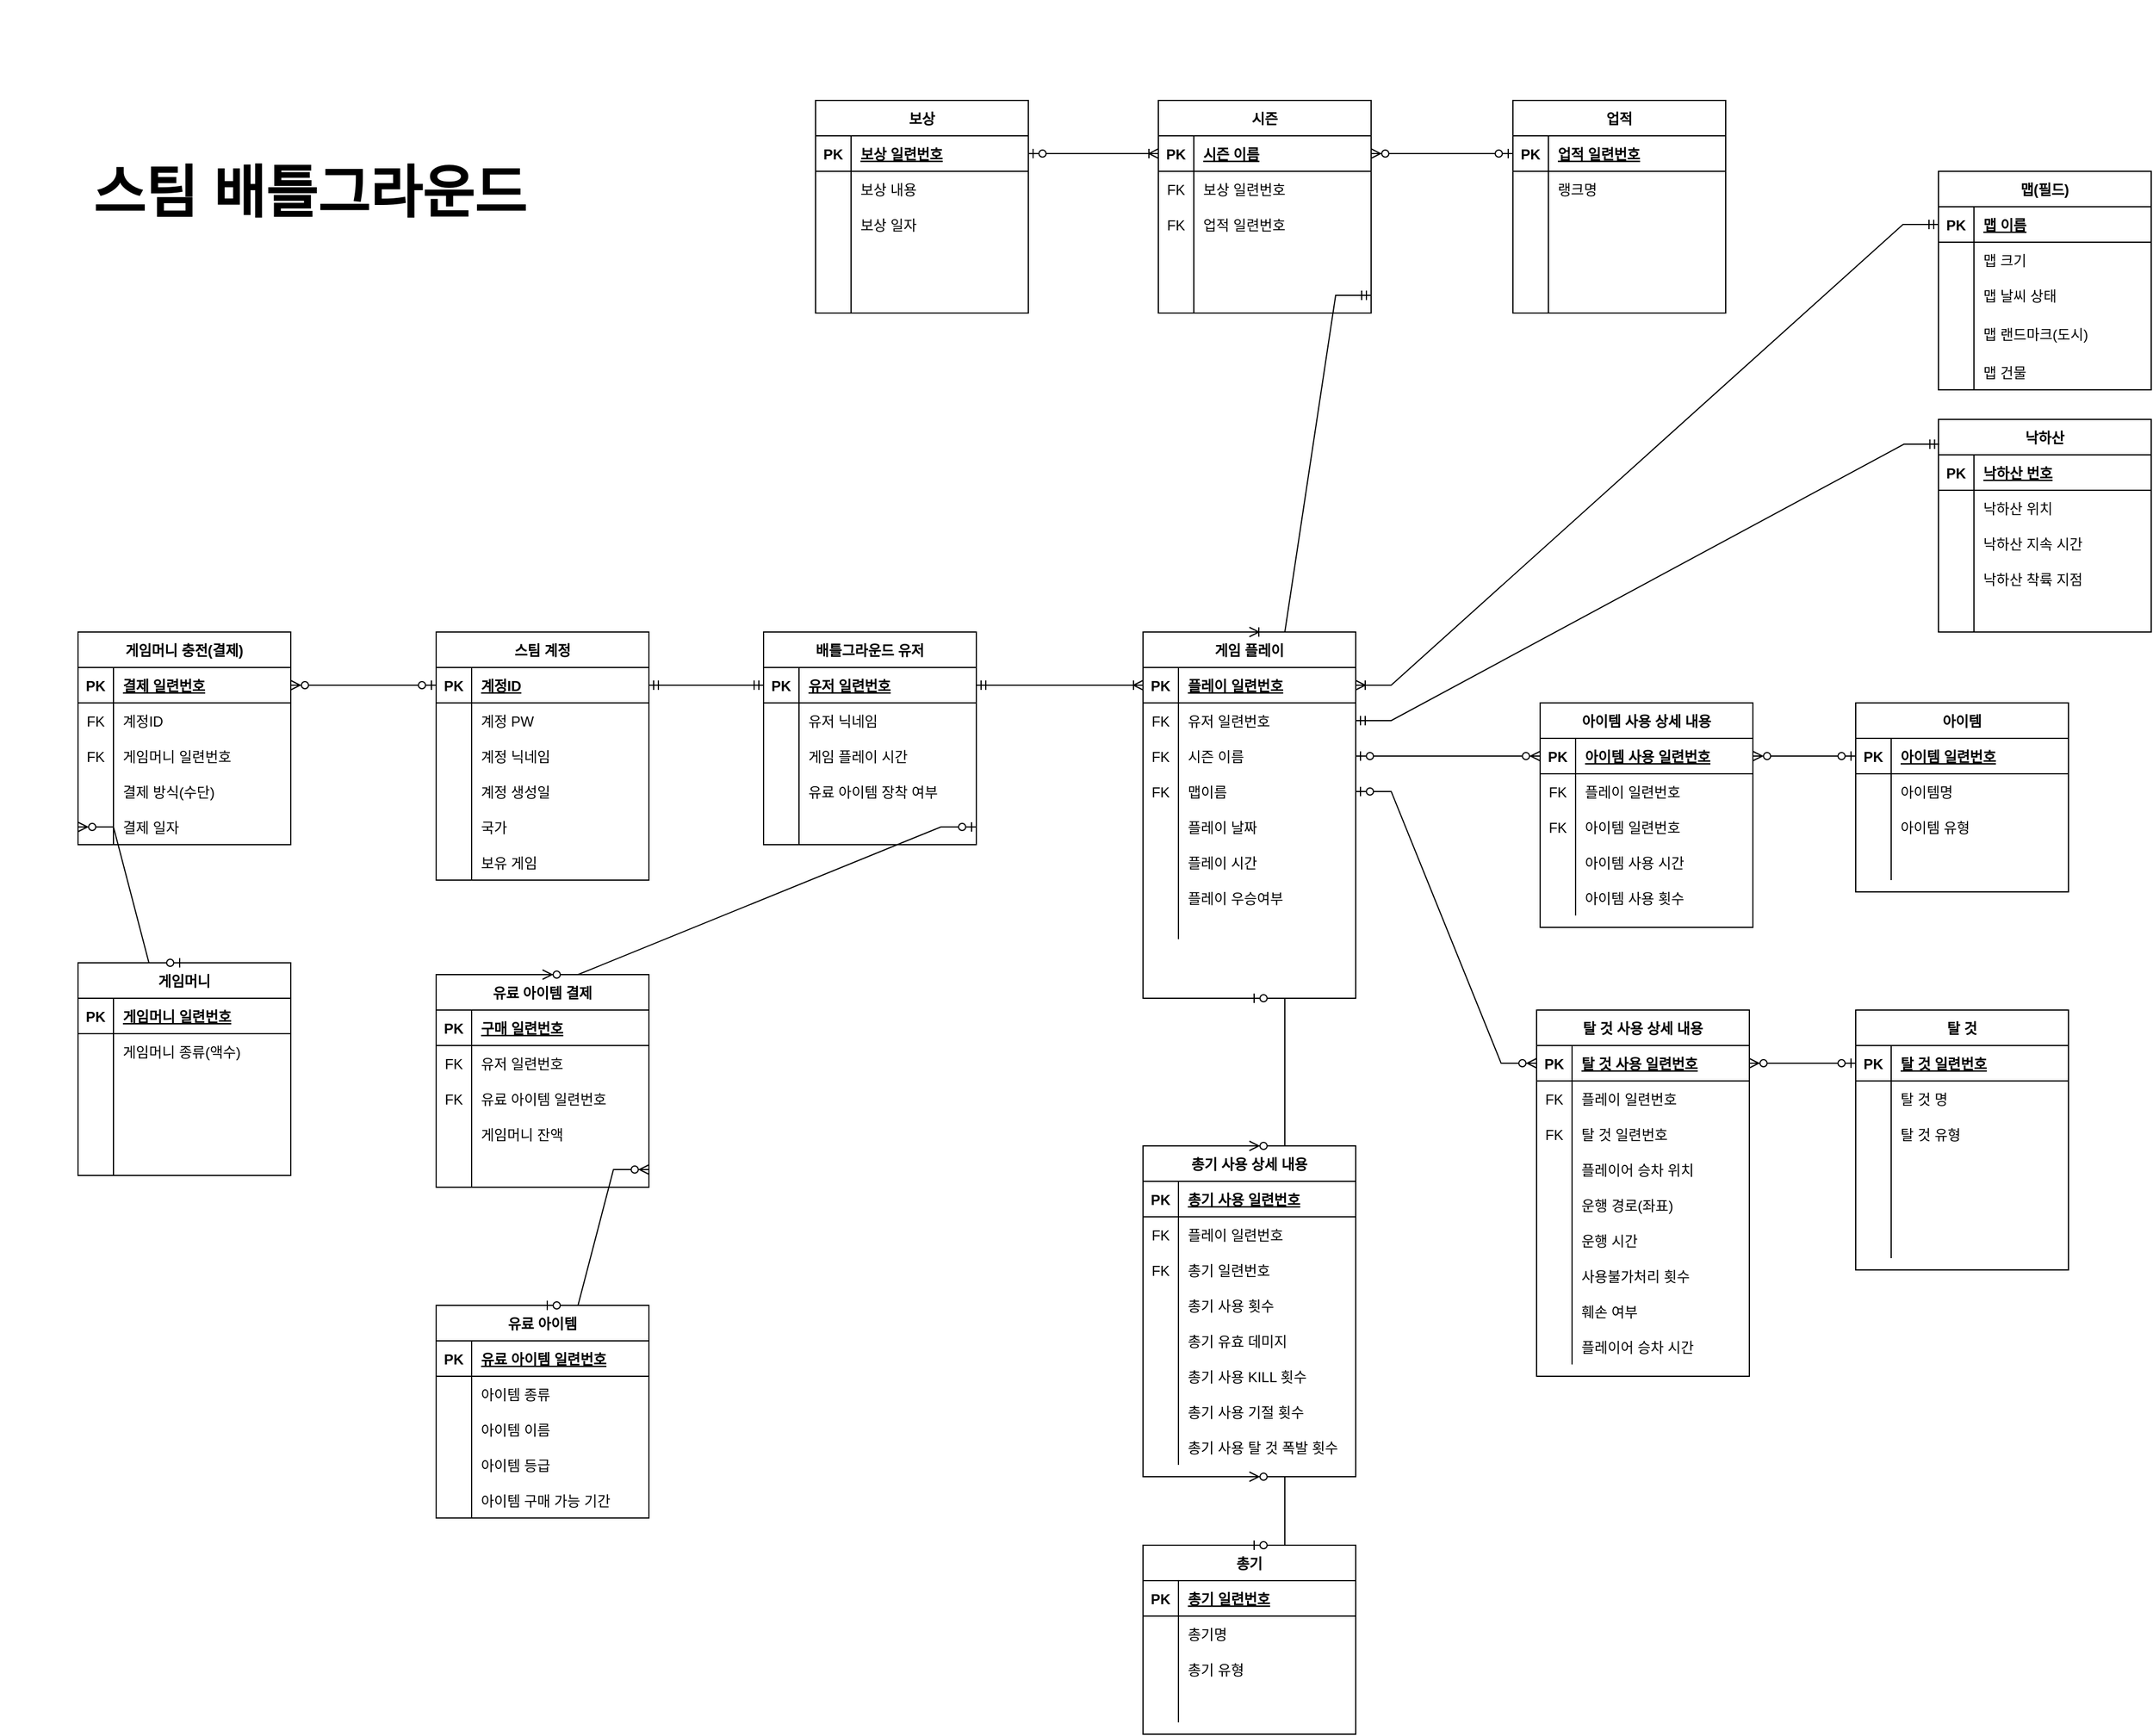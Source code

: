 <mxfile version="15.5.2" type="device"><diagram id="yIit1goNdpRAwFtZ59Sd" name="Page-1"><mxGraphModel dx="3114" dy="1838" grid="1" gridSize="10" guides="1" tooltips="1" connect="1" arrows="1" fold="1" page="1" pageScale="1" pageWidth="827" pageHeight="1169" math="0" shadow="0"><root><mxCell id="0"/><mxCell id="1" parent="0"/><mxCell id="MQlRBVur0q_eXhPSVauE-2" value="&lt;b&gt;&lt;font style=&quot;font-size: 48px&quot;&gt;스팀 배틀그라운드&lt;/font&gt;&lt;/b&gt;" style="text;html=1;strokeColor=none;fillColor=none;align=center;verticalAlign=middle;whiteSpace=wrap;rounded=0;" parent="1" vertex="1"><mxGeometry x="-1290" y="-370" width="524" height="325" as="geometry"/></mxCell><mxCell id="MQlRBVur0q_eXhPSVauE-3" value="스팀 계정" style="shape=table;startSize=30;container=1;collapsible=1;childLayout=tableLayout;fixedRows=1;rowLines=0;fontStyle=1;align=center;resizeLast=1;" parent="1" vertex="1"><mxGeometry x="-921" y="165" width="180" height="210" as="geometry"/></mxCell><mxCell id="MQlRBVur0q_eXhPSVauE-4" value="" style="shape=partialRectangle;collapsible=0;dropTarget=0;pointerEvents=0;fillColor=none;top=0;left=0;bottom=1;right=0;points=[[0,0.5],[1,0.5]];portConstraint=eastwest;" parent="MQlRBVur0q_eXhPSVauE-3" vertex="1"><mxGeometry y="30" width="180" height="30" as="geometry"/></mxCell><mxCell id="MQlRBVur0q_eXhPSVauE-5" value="PK" style="shape=partialRectangle;connectable=0;fillColor=none;top=0;left=0;bottom=0;right=0;fontStyle=1;overflow=hidden;" parent="MQlRBVur0q_eXhPSVauE-4" vertex="1"><mxGeometry width="30" height="30" as="geometry"><mxRectangle width="30" height="30" as="alternateBounds"/></mxGeometry></mxCell><mxCell id="MQlRBVur0q_eXhPSVauE-6" value="계정ID" style="shape=partialRectangle;connectable=0;fillColor=none;top=0;left=0;bottom=0;right=0;align=left;spacingLeft=6;fontStyle=5;overflow=hidden;" parent="MQlRBVur0q_eXhPSVauE-4" vertex="1"><mxGeometry x="30" width="150" height="30" as="geometry"><mxRectangle width="150" height="30" as="alternateBounds"/></mxGeometry></mxCell><mxCell id="MQlRBVur0q_eXhPSVauE-7" value="" style="shape=partialRectangle;collapsible=0;dropTarget=0;pointerEvents=0;fillColor=none;top=0;left=0;bottom=0;right=0;points=[[0,0.5],[1,0.5]];portConstraint=eastwest;" parent="MQlRBVur0q_eXhPSVauE-3" vertex="1"><mxGeometry y="60" width="180" height="30" as="geometry"/></mxCell><mxCell id="MQlRBVur0q_eXhPSVauE-8" value="" style="shape=partialRectangle;connectable=0;fillColor=none;top=0;left=0;bottom=0;right=0;editable=1;overflow=hidden;" parent="MQlRBVur0q_eXhPSVauE-7" vertex="1"><mxGeometry width="30" height="30" as="geometry"><mxRectangle width="30" height="30" as="alternateBounds"/></mxGeometry></mxCell><mxCell id="MQlRBVur0q_eXhPSVauE-9" value="계정 PW" style="shape=partialRectangle;connectable=0;fillColor=none;top=0;left=0;bottom=0;right=0;align=left;spacingLeft=6;overflow=hidden;" parent="MQlRBVur0q_eXhPSVauE-7" vertex="1"><mxGeometry x="30" width="150" height="30" as="geometry"><mxRectangle width="150" height="30" as="alternateBounds"/></mxGeometry></mxCell><mxCell id="MQlRBVur0q_eXhPSVauE-10" value="" style="shape=partialRectangle;collapsible=0;dropTarget=0;pointerEvents=0;fillColor=none;top=0;left=0;bottom=0;right=0;points=[[0,0.5],[1,0.5]];portConstraint=eastwest;" parent="MQlRBVur0q_eXhPSVauE-3" vertex="1"><mxGeometry y="90" width="180" height="30" as="geometry"/></mxCell><mxCell id="MQlRBVur0q_eXhPSVauE-11" value="" style="shape=partialRectangle;connectable=0;fillColor=none;top=0;left=0;bottom=0;right=0;editable=1;overflow=hidden;" parent="MQlRBVur0q_eXhPSVauE-10" vertex="1"><mxGeometry width="30" height="30" as="geometry"><mxRectangle width="30" height="30" as="alternateBounds"/></mxGeometry></mxCell><mxCell id="MQlRBVur0q_eXhPSVauE-12" value="계정 닉네임" style="shape=partialRectangle;connectable=0;fillColor=none;top=0;left=0;bottom=0;right=0;align=left;spacingLeft=6;overflow=hidden;" parent="MQlRBVur0q_eXhPSVauE-10" vertex="1"><mxGeometry x="30" width="150" height="30" as="geometry"><mxRectangle width="150" height="30" as="alternateBounds"/></mxGeometry></mxCell><mxCell id="MQlRBVur0q_eXhPSVauE-13" value="" style="shape=partialRectangle;collapsible=0;dropTarget=0;pointerEvents=0;fillColor=none;top=0;left=0;bottom=0;right=0;points=[[0,0.5],[1,0.5]];portConstraint=eastwest;" parent="MQlRBVur0q_eXhPSVauE-3" vertex="1"><mxGeometry y="120" width="180" height="30" as="geometry"/></mxCell><mxCell id="MQlRBVur0q_eXhPSVauE-14" value="" style="shape=partialRectangle;connectable=0;fillColor=none;top=0;left=0;bottom=0;right=0;editable=1;overflow=hidden;" parent="MQlRBVur0q_eXhPSVauE-13" vertex="1"><mxGeometry width="30" height="30" as="geometry"><mxRectangle width="30" height="30" as="alternateBounds"/></mxGeometry></mxCell><mxCell id="MQlRBVur0q_eXhPSVauE-15" value="계정 생성일" style="shape=partialRectangle;connectable=0;fillColor=none;top=0;left=0;bottom=0;right=0;align=left;spacingLeft=6;overflow=hidden;" parent="MQlRBVur0q_eXhPSVauE-13" vertex="1"><mxGeometry x="30" width="150" height="30" as="geometry"><mxRectangle width="150" height="30" as="alternateBounds"/></mxGeometry></mxCell><mxCell id="MQlRBVur0q_eXhPSVauE-16" value="" style="shape=partialRectangle;collapsible=0;dropTarget=0;pointerEvents=0;fillColor=none;top=0;left=0;bottom=0;right=0;points=[[0,0.5],[1,0.5]];portConstraint=eastwest;" parent="MQlRBVur0q_eXhPSVauE-3" vertex="1"><mxGeometry y="150" width="180" height="30" as="geometry"/></mxCell><mxCell id="MQlRBVur0q_eXhPSVauE-17" value="" style="shape=partialRectangle;connectable=0;fillColor=none;top=0;left=0;bottom=0;right=0;editable=1;overflow=hidden;" parent="MQlRBVur0q_eXhPSVauE-16" vertex="1"><mxGeometry width="30" height="30" as="geometry"><mxRectangle width="30" height="30" as="alternateBounds"/></mxGeometry></mxCell><mxCell id="MQlRBVur0q_eXhPSVauE-18" value="국가" style="shape=partialRectangle;connectable=0;fillColor=none;top=0;left=0;bottom=0;right=0;align=left;spacingLeft=6;overflow=hidden;" parent="MQlRBVur0q_eXhPSVauE-16" vertex="1"><mxGeometry x="30" width="150" height="30" as="geometry"><mxRectangle width="150" height="30" as="alternateBounds"/></mxGeometry></mxCell><mxCell id="MQlRBVur0q_eXhPSVauE-429" value="" style="shape=partialRectangle;collapsible=0;dropTarget=0;pointerEvents=0;fillColor=none;top=0;left=0;bottom=0;right=0;points=[[0,0.5],[1,0.5]];portConstraint=eastwest;" parent="MQlRBVur0q_eXhPSVauE-3" vertex="1"><mxGeometry y="180" width="180" height="30" as="geometry"/></mxCell><mxCell id="MQlRBVur0q_eXhPSVauE-430" value="" style="shape=partialRectangle;connectable=0;fillColor=none;top=0;left=0;bottom=0;right=0;editable=1;overflow=hidden;" parent="MQlRBVur0q_eXhPSVauE-429" vertex="1"><mxGeometry width="30" height="30" as="geometry"><mxRectangle width="30" height="30" as="alternateBounds"/></mxGeometry></mxCell><mxCell id="MQlRBVur0q_eXhPSVauE-431" value="보유 게임" style="shape=partialRectangle;connectable=0;fillColor=none;top=0;left=0;bottom=0;right=0;align=left;spacingLeft=6;overflow=hidden;" parent="MQlRBVur0q_eXhPSVauE-429" vertex="1"><mxGeometry x="30" width="150" height="30" as="geometry"><mxRectangle width="150" height="30" as="alternateBounds"/></mxGeometry></mxCell><mxCell id="MQlRBVur0q_eXhPSVauE-51" value="아이템" style="shape=table;startSize=30;container=1;collapsible=1;childLayout=tableLayout;fixedRows=1;rowLines=0;fontStyle=1;align=center;resizeLast=1;" parent="1" vertex="1"><mxGeometry x="280" y="225" width="180" height="160" as="geometry"/></mxCell><mxCell id="MQlRBVur0q_eXhPSVauE-52" value="" style="shape=partialRectangle;collapsible=0;dropTarget=0;pointerEvents=0;fillColor=none;top=0;left=0;bottom=1;right=0;points=[[0,0.5],[1,0.5]];portConstraint=eastwest;" parent="MQlRBVur0q_eXhPSVauE-51" vertex="1"><mxGeometry y="30" width="180" height="30" as="geometry"/></mxCell><mxCell id="MQlRBVur0q_eXhPSVauE-53" value="PK" style="shape=partialRectangle;connectable=0;fillColor=none;top=0;left=0;bottom=0;right=0;fontStyle=1;overflow=hidden;" parent="MQlRBVur0q_eXhPSVauE-52" vertex="1"><mxGeometry width="30" height="30" as="geometry"><mxRectangle width="30" height="30" as="alternateBounds"/></mxGeometry></mxCell><mxCell id="MQlRBVur0q_eXhPSVauE-54" value="아이템 일련번호" style="shape=partialRectangle;connectable=0;fillColor=none;top=0;left=0;bottom=0;right=0;align=left;spacingLeft=6;fontStyle=5;overflow=hidden;" parent="MQlRBVur0q_eXhPSVauE-52" vertex="1"><mxGeometry x="30" width="150" height="30" as="geometry"><mxRectangle width="150" height="30" as="alternateBounds"/></mxGeometry></mxCell><mxCell id="MQlRBVur0q_eXhPSVauE-55" value="" style="shape=partialRectangle;collapsible=0;dropTarget=0;pointerEvents=0;fillColor=none;top=0;left=0;bottom=0;right=0;points=[[0,0.5],[1,0.5]];portConstraint=eastwest;" parent="MQlRBVur0q_eXhPSVauE-51" vertex="1"><mxGeometry y="60" width="180" height="30" as="geometry"/></mxCell><mxCell id="MQlRBVur0q_eXhPSVauE-56" value="" style="shape=partialRectangle;connectable=0;fillColor=none;top=0;left=0;bottom=0;right=0;editable=1;overflow=hidden;" parent="MQlRBVur0q_eXhPSVauE-55" vertex="1"><mxGeometry width="30" height="30" as="geometry"><mxRectangle width="30" height="30" as="alternateBounds"/></mxGeometry></mxCell><mxCell id="MQlRBVur0q_eXhPSVauE-57" value="아이템명" style="shape=partialRectangle;connectable=0;fillColor=none;top=0;left=0;bottom=0;right=0;align=left;spacingLeft=6;overflow=hidden;" parent="MQlRBVur0q_eXhPSVauE-55" vertex="1"><mxGeometry x="30" width="150" height="30" as="geometry"><mxRectangle width="150" height="30" as="alternateBounds"/></mxGeometry></mxCell><mxCell id="MQlRBVur0q_eXhPSVauE-58" value="" style="shape=partialRectangle;collapsible=0;dropTarget=0;pointerEvents=0;fillColor=none;top=0;left=0;bottom=0;right=0;points=[[0,0.5],[1,0.5]];portConstraint=eastwest;" parent="MQlRBVur0q_eXhPSVauE-51" vertex="1"><mxGeometry y="90" width="180" height="30" as="geometry"/></mxCell><mxCell id="MQlRBVur0q_eXhPSVauE-59" value="" style="shape=partialRectangle;connectable=0;fillColor=none;top=0;left=0;bottom=0;right=0;editable=1;overflow=hidden;" parent="MQlRBVur0q_eXhPSVauE-58" vertex="1"><mxGeometry width="30" height="30" as="geometry"><mxRectangle width="30" height="30" as="alternateBounds"/></mxGeometry></mxCell><mxCell id="MQlRBVur0q_eXhPSVauE-60" value="아이템 유형" style="shape=partialRectangle;connectable=0;fillColor=none;top=0;left=0;bottom=0;right=0;align=left;spacingLeft=6;overflow=hidden;" parent="MQlRBVur0q_eXhPSVauE-58" vertex="1"><mxGeometry x="30" width="150" height="30" as="geometry"><mxRectangle width="150" height="30" as="alternateBounds"/></mxGeometry></mxCell><mxCell id="MQlRBVur0q_eXhPSVauE-61" value="" style="shape=partialRectangle;collapsible=0;dropTarget=0;pointerEvents=0;fillColor=none;top=0;left=0;bottom=0;right=0;points=[[0,0.5],[1,0.5]];portConstraint=eastwest;" parent="MQlRBVur0q_eXhPSVauE-51" vertex="1"><mxGeometry y="120" width="180" height="30" as="geometry"/></mxCell><mxCell id="MQlRBVur0q_eXhPSVauE-62" value="" style="shape=partialRectangle;connectable=0;fillColor=none;top=0;left=0;bottom=0;right=0;editable=1;overflow=hidden;" parent="MQlRBVur0q_eXhPSVauE-61" vertex="1"><mxGeometry width="30" height="30" as="geometry"><mxRectangle width="30" height="30" as="alternateBounds"/></mxGeometry></mxCell><mxCell id="MQlRBVur0q_eXhPSVauE-63" value="" style="shape=partialRectangle;connectable=0;fillColor=none;top=0;left=0;bottom=0;right=0;align=left;spacingLeft=6;overflow=hidden;" parent="MQlRBVur0q_eXhPSVauE-61" vertex="1"><mxGeometry x="30" width="150" height="30" as="geometry"><mxRectangle width="150" height="30" as="alternateBounds"/></mxGeometry></mxCell><mxCell id="MQlRBVur0q_eXhPSVauE-64" value="총기" style="shape=table;startSize=30;container=1;collapsible=1;childLayout=tableLayout;fixedRows=1;rowLines=0;fontStyle=1;align=center;resizeLast=1;" parent="1" vertex="1"><mxGeometry x="-323" y="938" width="180" height="160" as="geometry"/></mxCell><mxCell id="MQlRBVur0q_eXhPSVauE-65" value="" style="shape=partialRectangle;collapsible=0;dropTarget=0;pointerEvents=0;fillColor=none;top=0;left=0;bottom=1;right=0;points=[[0,0.5],[1,0.5]];portConstraint=eastwest;" parent="MQlRBVur0q_eXhPSVauE-64" vertex="1"><mxGeometry y="30" width="180" height="30" as="geometry"/></mxCell><mxCell id="MQlRBVur0q_eXhPSVauE-66" value="PK" style="shape=partialRectangle;connectable=0;fillColor=none;top=0;left=0;bottom=0;right=0;fontStyle=1;overflow=hidden;" parent="MQlRBVur0q_eXhPSVauE-65" vertex="1"><mxGeometry width="30" height="30" as="geometry"><mxRectangle width="30" height="30" as="alternateBounds"/></mxGeometry></mxCell><mxCell id="MQlRBVur0q_eXhPSVauE-67" value="총기 일련번호" style="shape=partialRectangle;connectable=0;fillColor=none;top=0;left=0;bottom=0;right=0;align=left;spacingLeft=6;fontStyle=5;overflow=hidden;" parent="MQlRBVur0q_eXhPSVauE-65" vertex="1"><mxGeometry x="30" width="150" height="30" as="geometry"><mxRectangle width="150" height="30" as="alternateBounds"/></mxGeometry></mxCell><mxCell id="MQlRBVur0q_eXhPSVauE-68" value="" style="shape=partialRectangle;collapsible=0;dropTarget=0;pointerEvents=0;fillColor=none;top=0;left=0;bottom=0;right=0;points=[[0,0.5],[1,0.5]];portConstraint=eastwest;" parent="MQlRBVur0q_eXhPSVauE-64" vertex="1"><mxGeometry y="60" width="180" height="30" as="geometry"/></mxCell><mxCell id="MQlRBVur0q_eXhPSVauE-69" value="" style="shape=partialRectangle;connectable=0;fillColor=none;top=0;left=0;bottom=0;right=0;editable=1;overflow=hidden;" parent="MQlRBVur0q_eXhPSVauE-68" vertex="1"><mxGeometry width="30" height="30" as="geometry"><mxRectangle width="30" height="30" as="alternateBounds"/></mxGeometry></mxCell><mxCell id="MQlRBVur0q_eXhPSVauE-70" value="총기명" style="shape=partialRectangle;connectable=0;fillColor=none;top=0;left=0;bottom=0;right=0;align=left;spacingLeft=6;overflow=hidden;" parent="MQlRBVur0q_eXhPSVauE-68" vertex="1"><mxGeometry x="30" width="150" height="30" as="geometry"><mxRectangle width="150" height="30" as="alternateBounds"/></mxGeometry></mxCell><mxCell id="MQlRBVur0q_eXhPSVauE-71" value="" style="shape=partialRectangle;collapsible=0;dropTarget=0;pointerEvents=0;fillColor=none;top=0;left=0;bottom=0;right=0;points=[[0,0.5],[1,0.5]];portConstraint=eastwest;" parent="MQlRBVur0q_eXhPSVauE-64" vertex="1"><mxGeometry y="90" width="180" height="30" as="geometry"/></mxCell><mxCell id="MQlRBVur0q_eXhPSVauE-72" value="" style="shape=partialRectangle;connectable=0;fillColor=none;top=0;left=0;bottom=0;right=0;editable=1;overflow=hidden;" parent="MQlRBVur0q_eXhPSVauE-71" vertex="1"><mxGeometry width="30" height="30" as="geometry"><mxRectangle width="30" height="30" as="alternateBounds"/></mxGeometry></mxCell><mxCell id="MQlRBVur0q_eXhPSVauE-73" value="총기 유형" style="shape=partialRectangle;connectable=0;fillColor=none;top=0;left=0;bottom=0;right=0;align=left;spacingLeft=6;overflow=hidden;" parent="MQlRBVur0q_eXhPSVauE-71" vertex="1"><mxGeometry x="30" width="150" height="30" as="geometry"><mxRectangle width="150" height="30" as="alternateBounds"/></mxGeometry></mxCell><mxCell id="MQlRBVur0q_eXhPSVauE-74" value="" style="shape=partialRectangle;collapsible=0;dropTarget=0;pointerEvents=0;fillColor=none;top=0;left=0;bottom=0;right=0;points=[[0,0.5],[1,0.5]];portConstraint=eastwest;" parent="MQlRBVur0q_eXhPSVauE-64" vertex="1"><mxGeometry y="120" width="180" height="30" as="geometry"/></mxCell><mxCell id="MQlRBVur0q_eXhPSVauE-75" value="" style="shape=partialRectangle;connectable=0;fillColor=none;top=0;left=0;bottom=0;right=0;editable=1;overflow=hidden;" parent="MQlRBVur0q_eXhPSVauE-74" vertex="1"><mxGeometry width="30" height="30" as="geometry"><mxRectangle width="30" height="30" as="alternateBounds"/></mxGeometry></mxCell><mxCell id="MQlRBVur0q_eXhPSVauE-76" value="" style="shape=partialRectangle;connectable=0;fillColor=none;top=0;left=0;bottom=0;right=0;align=left;spacingLeft=6;overflow=hidden;" parent="MQlRBVur0q_eXhPSVauE-74" vertex="1"><mxGeometry x="30" width="150" height="30" as="geometry"><mxRectangle width="150" height="30" as="alternateBounds"/></mxGeometry></mxCell><mxCell id="MQlRBVur0q_eXhPSVauE-77" value="탈 것" style="shape=table;startSize=30;container=1;collapsible=1;childLayout=tableLayout;fixedRows=1;rowLines=0;fontStyle=1;align=center;resizeLast=1;" parent="1" vertex="1"><mxGeometry x="280" y="485" width="180" height="220" as="geometry"/></mxCell><mxCell id="MQlRBVur0q_eXhPSVauE-78" value="" style="shape=partialRectangle;collapsible=0;dropTarget=0;pointerEvents=0;fillColor=none;top=0;left=0;bottom=1;right=0;points=[[0,0.5],[1,0.5]];portConstraint=eastwest;" parent="MQlRBVur0q_eXhPSVauE-77" vertex="1"><mxGeometry y="30" width="180" height="30" as="geometry"/></mxCell><mxCell id="MQlRBVur0q_eXhPSVauE-79" value="PK" style="shape=partialRectangle;connectable=0;fillColor=none;top=0;left=0;bottom=0;right=0;fontStyle=1;overflow=hidden;" parent="MQlRBVur0q_eXhPSVauE-78" vertex="1"><mxGeometry width="30" height="30" as="geometry"><mxRectangle width="30" height="30" as="alternateBounds"/></mxGeometry></mxCell><mxCell id="MQlRBVur0q_eXhPSVauE-80" value="탈 것 일련번호" style="shape=partialRectangle;connectable=0;fillColor=none;top=0;left=0;bottom=0;right=0;align=left;spacingLeft=6;fontStyle=5;overflow=hidden;" parent="MQlRBVur0q_eXhPSVauE-78" vertex="1"><mxGeometry x="30" width="150" height="30" as="geometry"><mxRectangle width="150" height="30" as="alternateBounds"/></mxGeometry></mxCell><mxCell id="MQlRBVur0q_eXhPSVauE-81" value="" style="shape=partialRectangle;collapsible=0;dropTarget=0;pointerEvents=0;fillColor=none;top=0;left=0;bottom=0;right=0;points=[[0,0.5],[1,0.5]];portConstraint=eastwest;" parent="MQlRBVur0q_eXhPSVauE-77" vertex="1"><mxGeometry y="60" width="180" height="30" as="geometry"/></mxCell><mxCell id="MQlRBVur0q_eXhPSVauE-82" value="" style="shape=partialRectangle;connectable=0;fillColor=none;top=0;left=0;bottom=0;right=0;editable=1;overflow=hidden;" parent="MQlRBVur0q_eXhPSVauE-81" vertex="1"><mxGeometry width="30" height="30" as="geometry"><mxRectangle width="30" height="30" as="alternateBounds"/></mxGeometry></mxCell><mxCell id="MQlRBVur0q_eXhPSVauE-83" value="탈 것 명" style="shape=partialRectangle;connectable=0;fillColor=none;top=0;left=0;bottom=0;right=0;align=left;spacingLeft=6;overflow=hidden;" parent="MQlRBVur0q_eXhPSVauE-81" vertex="1"><mxGeometry x="30" width="150" height="30" as="geometry"><mxRectangle width="150" height="30" as="alternateBounds"/></mxGeometry></mxCell><mxCell id="MQlRBVur0q_eXhPSVauE-84" value="" style="shape=partialRectangle;collapsible=0;dropTarget=0;pointerEvents=0;fillColor=none;top=0;left=0;bottom=0;right=0;points=[[0,0.5],[1,0.5]];portConstraint=eastwest;" parent="MQlRBVur0q_eXhPSVauE-77" vertex="1"><mxGeometry y="90" width="180" height="30" as="geometry"/></mxCell><mxCell id="MQlRBVur0q_eXhPSVauE-85" value="" style="shape=partialRectangle;connectable=0;fillColor=none;top=0;left=0;bottom=0;right=0;editable=1;overflow=hidden;" parent="MQlRBVur0q_eXhPSVauE-84" vertex="1"><mxGeometry width="30" height="30" as="geometry"><mxRectangle width="30" height="30" as="alternateBounds"/></mxGeometry></mxCell><mxCell id="MQlRBVur0q_eXhPSVauE-86" value="탈 것 유형" style="shape=partialRectangle;connectable=0;fillColor=none;top=0;left=0;bottom=0;right=0;align=left;spacingLeft=6;overflow=hidden;" parent="MQlRBVur0q_eXhPSVauE-84" vertex="1"><mxGeometry x="30" width="150" height="30" as="geometry"><mxRectangle width="150" height="30" as="alternateBounds"/></mxGeometry></mxCell><mxCell id="MQlRBVur0q_eXhPSVauE-87" value="" style="shape=partialRectangle;collapsible=0;dropTarget=0;pointerEvents=0;fillColor=none;top=0;left=0;bottom=0;right=0;points=[[0,0.5],[1,0.5]];portConstraint=eastwest;" parent="MQlRBVur0q_eXhPSVauE-77" vertex="1"><mxGeometry y="120" width="180" height="30" as="geometry"/></mxCell><mxCell id="MQlRBVur0q_eXhPSVauE-88" value="" style="shape=partialRectangle;connectable=0;fillColor=none;top=0;left=0;bottom=0;right=0;editable=1;overflow=hidden;" parent="MQlRBVur0q_eXhPSVauE-87" vertex="1"><mxGeometry width="30" height="30" as="geometry"><mxRectangle width="30" height="30" as="alternateBounds"/></mxGeometry></mxCell><mxCell id="MQlRBVur0q_eXhPSVauE-89" value="" style="shape=partialRectangle;connectable=0;fillColor=none;top=0;left=0;bottom=0;right=0;align=left;spacingLeft=6;overflow=hidden;" parent="MQlRBVur0q_eXhPSVauE-87" vertex="1"><mxGeometry x="30" width="150" height="30" as="geometry"><mxRectangle width="150" height="30" as="alternateBounds"/></mxGeometry></mxCell><mxCell id="MQlRBVur0q_eXhPSVauE-468" value="" style="shape=partialRectangle;collapsible=0;dropTarget=0;pointerEvents=0;fillColor=none;top=0;left=0;bottom=0;right=0;points=[[0,0.5],[1,0.5]];portConstraint=eastwest;" parent="MQlRBVur0q_eXhPSVauE-77" vertex="1"><mxGeometry y="150" width="180" height="30" as="geometry"/></mxCell><mxCell id="MQlRBVur0q_eXhPSVauE-469" value="" style="shape=partialRectangle;connectable=0;fillColor=none;top=0;left=0;bottom=0;right=0;editable=1;overflow=hidden;" parent="MQlRBVur0q_eXhPSVauE-468" vertex="1"><mxGeometry width="30" height="30" as="geometry"><mxRectangle width="30" height="30" as="alternateBounds"/></mxGeometry></mxCell><mxCell id="MQlRBVur0q_eXhPSVauE-470" value="" style="shape=partialRectangle;connectable=0;fillColor=none;top=0;left=0;bottom=0;right=0;align=left;spacingLeft=6;overflow=hidden;" parent="MQlRBVur0q_eXhPSVauE-468" vertex="1"><mxGeometry x="30" width="150" height="30" as="geometry"><mxRectangle width="150" height="30" as="alternateBounds"/></mxGeometry></mxCell><mxCell id="MQlRBVur0q_eXhPSVauE-471" value="" style="shape=partialRectangle;collapsible=0;dropTarget=0;pointerEvents=0;fillColor=none;top=0;left=0;bottom=0;right=0;points=[[0,0.5],[1,0.5]];portConstraint=eastwest;" parent="MQlRBVur0q_eXhPSVauE-77" vertex="1"><mxGeometry y="180" width="180" height="30" as="geometry"/></mxCell><mxCell id="MQlRBVur0q_eXhPSVauE-472" value="" style="shape=partialRectangle;connectable=0;fillColor=none;top=0;left=0;bottom=0;right=0;editable=1;overflow=hidden;" parent="MQlRBVur0q_eXhPSVauE-471" vertex="1"><mxGeometry width="30" height="30" as="geometry"><mxRectangle width="30" height="30" as="alternateBounds"/></mxGeometry></mxCell><mxCell id="MQlRBVur0q_eXhPSVauE-473" value="" style="shape=partialRectangle;connectable=0;fillColor=none;top=0;left=0;bottom=0;right=0;align=left;spacingLeft=6;overflow=hidden;" parent="MQlRBVur0q_eXhPSVauE-471" vertex="1"><mxGeometry x="30" width="150" height="30" as="geometry"><mxRectangle width="150" height="30" as="alternateBounds"/></mxGeometry></mxCell><mxCell id="MQlRBVur0q_eXhPSVauE-90" value="배틀그라운드 유저" style="shape=table;startSize=30;container=1;collapsible=1;childLayout=tableLayout;fixedRows=1;rowLines=0;fontStyle=1;align=center;resizeLast=1;" parent="1" vertex="1"><mxGeometry x="-644" y="165" width="180" height="180" as="geometry"/></mxCell><mxCell id="MQlRBVur0q_eXhPSVauE-91" value="" style="shape=partialRectangle;collapsible=0;dropTarget=0;pointerEvents=0;fillColor=none;top=0;left=0;bottom=1;right=0;points=[[0,0.5],[1,0.5]];portConstraint=eastwest;" parent="MQlRBVur0q_eXhPSVauE-90" vertex="1"><mxGeometry y="30" width="180" height="30" as="geometry"/></mxCell><mxCell id="MQlRBVur0q_eXhPSVauE-92" value="PK" style="shape=partialRectangle;connectable=0;fillColor=none;top=0;left=0;bottom=0;right=0;fontStyle=1;overflow=hidden;" parent="MQlRBVur0q_eXhPSVauE-91" vertex="1"><mxGeometry width="30" height="30" as="geometry"><mxRectangle width="30" height="30" as="alternateBounds"/></mxGeometry></mxCell><mxCell id="MQlRBVur0q_eXhPSVauE-93" value="유저 일련번호" style="shape=partialRectangle;connectable=0;fillColor=none;top=0;left=0;bottom=0;right=0;align=left;spacingLeft=6;fontStyle=5;overflow=hidden;" parent="MQlRBVur0q_eXhPSVauE-91" vertex="1"><mxGeometry x="30" width="150" height="30" as="geometry"><mxRectangle width="150" height="30" as="alternateBounds"/></mxGeometry></mxCell><mxCell id="MQlRBVur0q_eXhPSVauE-94" value="" style="shape=partialRectangle;collapsible=0;dropTarget=0;pointerEvents=0;fillColor=none;top=0;left=0;bottom=0;right=0;points=[[0,0.5],[1,0.5]];portConstraint=eastwest;" parent="MQlRBVur0q_eXhPSVauE-90" vertex="1"><mxGeometry y="60" width="180" height="30" as="geometry"/></mxCell><mxCell id="MQlRBVur0q_eXhPSVauE-95" value="" style="shape=partialRectangle;connectable=0;fillColor=none;top=0;left=0;bottom=0;right=0;editable=1;overflow=hidden;" parent="MQlRBVur0q_eXhPSVauE-94" vertex="1"><mxGeometry width="30" height="30" as="geometry"><mxRectangle width="30" height="30" as="alternateBounds"/></mxGeometry></mxCell><mxCell id="MQlRBVur0q_eXhPSVauE-96" value="유저 닉네임" style="shape=partialRectangle;connectable=0;fillColor=none;top=0;left=0;bottom=0;right=0;align=left;spacingLeft=6;overflow=hidden;" parent="MQlRBVur0q_eXhPSVauE-94" vertex="1"><mxGeometry x="30" width="150" height="30" as="geometry"><mxRectangle width="150" height="30" as="alternateBounds"/></mxGeometry></mxCell><mxCell id="MQlRBVur0q_eXhPSVauE-97" value="" style="shape=partialRectangle;collapsible=0;dropTarget=0;pointerEvents=0;fillColor=none;top=0;left=0;bottom=0;right=0;points=[[0,0.5],[1,0.5]];portConstraint=eastwest;" parent="MQlRBVur0q_eXhPSVauE-90" vertex="1"><mxGeometry y="90" width="180" height="30" as="geometry"/></mxCell><mxCell id="MQlRBVur0q_eXhPSVauE-98" value="" style="shape=partialRectangle;connectable=0;fillColor=none;top=0;left=0;bottom=0;right=0;editable=1;overflow=hidden;" parent="MQlRBVur0q_eXhPSVauE-97" vertex="1"><mxGeometry width="30" height="30" as="geometry"><mxRectangle width="30" height="30" as="alternateBounds"/></mxGeometry></mxCell><mxCell id="MQlRBVur0q_eXhPSVauE-99" value="게임 플레이 시간" style="shape=partialRectangle;connectable=0;fillColor=none;top=0;left=0;bottom=0;right=0;align=left;spacingLeft=6;overflow=hidden;" parent="MQlRBVur0q_eXhPSVauE-97" vertex="1"><mxGeometry x="30" width="150" height="30" as="geometry"><mxRectangle width="150" height="30" as="alternateBounds"/></mxGeometry></mxCell><mxCell id="MQlRBVur0q_eXhPSVauE-100" value="" style="shape=partialRectangle;collapsible=0;dropTarget=0;pointerEvents=0;fillColor=none;top=0;left=0;bottom=0;right=0;points=[[0,0.5],[1,0.5]];portConstraint=eastwest;" parent="MQlRBVur0q_eXhPSVauE-90" vertex="1"><mxGeometry y="120" width="180" height="30" as="geometry"/></mxCell><mxCell id="MQlRBVur0q_eXhPSVauE-101" value="" style="shape=partialRectangle;connectable=0;fillColor=none;top=0;left=0;bottom=0;right=0;editable=1;overflow=hidden;" parent="MQlRBVur0q_eXhPSVauE-100" vertex="1"><mxGeometry width="30" height="30" as="geometry"><mxRectangle width="30" height="30" as="alternateBounds"/></mxGeometry></mxCell><mxCell id="MQlRBVur0q_eXhPSVauE-102" value="유료 아이템 장착 여부" style="shape=partialRectangle;connectable=0;fillColor=none;top=0;left=0;bottom=0;right=0;align=left;spacingLeft=6;overflow=hidden;" parent="MQlRBVur0q_eXhPSVauE-100" vertex="1"><mxGeometry x="30" width="150" height="30" as="geometry"><mxRectangle width="150" height="30" as="alternateBounds"/></mxGeometry></mxCell><mxCell id="MQlRBVur0q_eXhPSVauE-103" value="" style="shape=partialRectangle;collapsible=0;dropTarget=0;pointerEvents=0;fillColor=none;top=0;left=0;bottom=0;right=0;points=[[0,0.5],[1,0.5]];portConstraint=eastwest;" parent="MQlRBVur0q_eXhPSVauE-90" vertex="1"><mxGeometry y="150" width="180" height="30" as="geometry"/></mxCell><mxCell id="MQlRBVur0q_eXhPSVauE-104" value="" style="shape=partialRectangle;connectable=0;fillColor=none;top=0;left=0;bottom=0;right=0;editable=1;overflow=hidden;" parent="MQlRBVur0q_eXhPSVauE-103" vertex="1"><mxGeometry width="30" height="30" as="geometry"><mxRectangle width="30" height="30" as="alternateBounds"/></mxGeometry></mxCell><mxCell id="MQlRBVur0q_eXhPSVauE-105" value="" style="shape=partialRectangle;connectable=0;fillColor=none;top=0;left=0;bottom=0;right=0;align=left;spacingLeft=6;overflow=hidden;" parent="MQlRBVur0q_eXhPSVauE-103" vertex="1"><mxGeometry x="30" width="150" height="30" as="geometry"><mxRectangle width="150" height="30" as="alternateBounds"/></mxGeometry></mxCell><mxCell id="MQlRBVur0q_eXhPSVauE-106" value="맵(필드)" style="shape=table;startSize=30;container=1;collapsible=1;childLayout=tableLayout;fixedRows=1;rowLines=0;fontStyle=1;align=center;resizeLast=1;" parent="1" vertex="1"><mxGeometry x="350" y="-225" width="180" height="185" as="geometry"/></mxCell><mxCell id="MQlRBVur0q_eXhPSVauE-107" value="" style="shape=partialRectangle;collapsible=0;dropTarget=0;pointerEvents=0;fillColor=none;top=0;left=0;bottom=1;right=0;points=[[0,0.5],[1,0.5]];portConstraint=eastwest;" parent="MQlRBVur0q_eXhPSVauE-106" vertex="1"><mxGeometry y="30" width="180" height="30" as="geometry"/></mxCell><mxCell id="MQlRBVur0q_eXhPSVauE-108" value="PK" style="shape=partialRectangle;connectable=0;fillColor=none;top=0;left=0;bottom=0;right=0;fontStyle=1;overflow=hidden;" parent="MQlRBVur0q_eXhPSVauE-107" vertex="1"><mxGeometry width="30" height="30" as="geometry"><mxRectangle width="30" height="30" as="alternateBounds"/></mxGeometry></mxCell><mxCell id="MQlRBVur0q_eXhPSVauE-109" value="맵 이름" style="shape=partialRectangle;connectable=0;fillColor=none;top=0;left=0;bottom=0;right=0;align=left;spacingLeft=6;fontStyle=5;overflow=hidden;" parent="MQlRBVur0q_eXhPSVauE-107" vertex="1"><mxGeometry x="30" width="150" height="30" as="geometry"><mxRectangle width="150" height="30" as="alternateBounds"/></mxGeometry></mxCell><mxCell id="MQlRBVur0q_eXhPSVauE-110" value="" style="shape=partialRectangle;collapsible=0;dropTarget=0;pointerEvents=0;fillColor=none;top=0;left=0;bottom=0;right=0;points=[[0,0.5],[1,0.5]];portConstraint=eastwest;" parent="MQlRBVur0q_eXhPSVauE-106" vertex="1"><mxGeometry y="60" width="180" height="30" as="geometry"/></mxCell><mxCell id="MQlRBVur0q_eXhPSVauE-111" value="" style="shape=partialRectangle;connectable=0;fillColor=none;top=0;left=0;bottom=0;right=0;editable=1;overflow=hidden;" parent="MQlRBVur0q_eXhPSVauE-110" vertex="1"><mxGeometry width="30" height="30" as="geometry"><mxRectangle width="30" height="30" as="alternateBounds"/></mxGeometry></mxCell><mxCell id="MQlRBVur0q_eXhPSVauE-112" value="맵 크기" style="shape=partialRectangle;connectable=0;fillColor=none;top=0;left=0;bottom=0;right=0;align=left;spacingLeft=6;overflow=hidden;" parent="MQlRBVur0q_eXhPSVauE-110" vertex="1"><mxGeometry x="30" width="150" height="30" as="geometry"><mxRectangle width="150" height="30" as="alternateBounds"/></mxGeometry></mxCell><mxCell id="MQlRBVur0q_eXhPSVauE-113" value="" style="shape=partialRectangle;collapsible=0;dropTarget=0;pointerEvents=0;fillColor=none;top=0;left=0;bottom=0;right=0;points=[[0,0.5],[1,0.5]];portConstraint=eastwest;" parent="MQlRBVur0q_eXhPSVauE-106" vertex="1"><mxGeometry y="90" width="180" height="30" as="geometry"/></mxCell><mxCell id="MQlRBVur0q_eXhPSVauE-114" value="" style="shape=partialRectangle;connectable=0;fillColor=none;top=0;left=0;bottom=0;right=0;editable=1;overflow=hidden;" parent="MQlRBVur0q_eXhPSVauE-113" vertex="1"><mxGeometry width="30" height="30" as="geometry"><mxRectangle width="30" height="30" as="alternateBounds"/></mxGeometry></mxCell><mxCell id="MQlRBVur0q_eXhPSVauE-115" value="맵 날씨 상태" style="shape=partialRectangle;connectable=0;fillColor=none;top=0;left=0;bottom=0;right=0;align=left;spacingLeft=6;overflow=hidden;" parent="MQlRBVur0q_eXhPSVauE-113" vertex="1"><mxGeometry x="30" width="150" height="30" as="geometry"><mxRectangle width="150" height="30" as="alternateBounds"/></mxGeometry></mxCell><mxCell id="MQlRBVur0q_eXhPSVauE-116" value="" style="shape=partialRectangle;collapsible=0;dropTarget=0;pointerEvents=0;fillColor=none;top=0;left=0;bottom=0;right=0;points=[[0,0.5],[1,0.5]];portConstraint=eastwest;" parent="MQlRBVur0q_eXhPSVauE-106" vertex="1"><mxGeometry y="120" width="180" height="35" as="geometry"/></mxCell><mxCell id="MQlRBVur0q_eXhPSVauE-117" value="" style="shape=partialRectangle;connectable=0;fillColor=none;top=0;left=0;bottom=0;right=0;editable=1;overflow=hidden;" parent="MQlRBVur0q_eXhPSVauE-116" vertex="1"><mxGeometry width="30" height="35" as="geometry"><mxRectangle width="30" height="35" as="alternateBounds"/></mxGeometry></mxCell><mxCell id="MQlRBVur0q_eXhPSVauE-118" value="맵 랜드마크(도시)" style="shape=partialRectangle;connectable=0;fillColor=none;top=0;left=0;bottom=0;right=0;align=left;spacingLeft=6;overflow=hidden;" parent="MQlRBVur0q_eXhPSVauE-116" vertex="1"><mxGeometry x="30" width="150" height="35" as="geometry"><mxRectangle width="150" height="35" as="alternateBounds"/></mxGeometry></mxCell><mxCell id="MQlRBVur0q_eXhPSVauE-119" value="" style="shape=partialRectangle;collapsible=0;dropTarget=0;pointerEvents=0;fillColor=none;top=0;left=0;bottom=0;right=0;points=[[0,0.5],[1,0.5]];portConstraint=eastwest;" parent="MQlRBVur0q_eXhPSVauE-106" vertex="1"><mxGeometry y="155" width="180" height="30" as="geometry"/></mxCell><mxCell id="MQlRBVur0q_eXhPSVauE-120" value="" style="shape=partialRectangle;connectable=0;fillColor=none;top=0;left=0;bottom=0;right=0;editable=1;overflow=hidden;" parent="MQlRBVur0q_eXhPSVauE-119" vertex="1"><mxGeometry width="30" height="30" as="geometry"><mxRectangle width="30" height="30" as="alternateBounds"/></mxGeometry></mxCell><mxCell id="MQlRBVur0q_eXhPSVauE-121" value="맵 건물" style="shape=partialRectangle;connectable=0;fillColor=none;top=0;left=0;bottom=0;right=0;align=left;spacingLeft=6;overflow=hidden;" parent="MQlRBVur0q_eXhPSVauE-119" vertex="1"><mxGeometry x="30" width="150" height="30" as="geometry"><mxRectangle width="150" height="30" as="alternateBounds"/></mxGeometry></mxCell><mxCell id="MQlRBVur0q_eXhPSVauE-122" value="낙하산" style="shape=table;startSize=30;container=1;collapsible=1;childLayout=tableLayout;fixedRows=1;rowLines=0;fontStyle=1;align=center;resizeLast=1;" parent="1" vertex="1"><mxGeometry x="350" y="-15" width="180" height="180" as="geometry"/></mxCell><mxCell id="MQlRBVur0q_eXhPSVauE-123" value="" style="shape=partialRectangle;collapsible=0;dropTarget=0;pointerEvents=0;fillColor=none;top=0;left=0;bottom=1;right=0;points=[[0,0.5],[1,0.5]];portConstraint=eastwest;" parent="MQlRBVur0q_eXhPSVauE-122" vertex="1"><mxGeometry y="30" width="180" height="30" as="geometry"/></mxCell><mxCell id="MQlRBVur0q_eXhPSVauE-124" value="PK" style="shape=partialRectangle;connectable=0;fillColor=none;top=0;left=0;bottom=0;right=0;fontStyle=1;overflow=hidden;" parent="MQlRBVur0q_eXhPSVauE-123" vertex="1"><mxGeometry width="30" height="30" as="geometry"><mxRectangle width="30" height="30" as="alternateBounds"/></mxGeometry></mxCell><mxCell id="MQlRBVur0q_eXhPSVauE-125" value="낙하산 번호" style="shape=partialRectangle;connectable=0;fillColor=none;top=0;left=0;bottom=0;right=0;align=left;spacingLeft=6;fontStyle=5;overflow=hidden;" parent="MQlRBVur0q_eXhPSVauE-123" vertex="1"><mxGeometry x="30" width="150" height="30" as="geometry"><mxRectangle width="150" height="30" as="alternateBounds"/></mxGeometry></mxCell><mxCell id="MQlRBVur0q_eXhPSVauE-126" value="" style="shape=partialRectangle;collapsible=0;dropTarget=0;pointerEvents=0;fillColor=none;top=0;left=0;bottom=0;right=0;points=[[0,0.5],[1,0.5]];portConstraint=eastwest;" parent="MQlRBVur0q_eXhPSVauE-122" vertex="1"><mxGeometry y="60" width="180" height="30" as="geometry"/></mxCell><mxCell id="MQlRBVur0q_eXhPSVauE-127" value="" style="shape=partialRectangle;connectable=0;fillColor=none;top=0;left=0;bottom=0;right=0;editable=1;overflow=hidden;" parent="MQlRBVur0q_eXhPSVauE-126" vertex="1"><mxGeometry width="30" height="30" as="geometry"><mxRectangle width="30" height="30" as="alternateBounds"/></mxGeometry></mxCell><mxCell id="MQlRBVur0q_eXhPSVauE-128" value="낙하산 위치" style="shape=partialRectangle;connectable=0;fillColor=none;top=0;left=0;bottom=0;right=0;align=left;spacingLeft=6;overflow=hidden;" parent="MQlRBVur0q_eXhPSVauE-126" vertex="1"><mxGeometry x="30" width="150" height="30" as="geometry"><mxRectangle width="150" height="30" as="alternateBounds"/></mxGeometry></mxCell><mxCell id="MQlRBVur0q_eXhPSVauE-129" value="" style="shape=partialRectangle;collapsible=0;dropTarget=0;pointerEvents=0;fillColor=none;top=0;left=0;bottom=0;right=0;points=[[0,0.5],[1,0.5]];portConstraint=eastwest;" parent="MQlRBVur0q_eXhPSVauE-122" vertex="1"><mxGeometry y="90" width="180" height="30" as="geometry"/></mxCell><mxCell id="MQlRBVur0q_eXhPSVauE-130" value="" style="shape=partialRectangle;connectable=0;fillColor=none;top=0;left=0;bottom=0;right=0;editable=1;overflow=hidden;" parent="MQlRBVur0q_eXhPSVauE-129" vertex="1"><mxGeometry width="30" height="30" as="geometry"><mxRectangle width="30" height="30" as="alternateBounds"/></mxGeometry></mxCell><mxCell id="MQlRBVur0q_eXhPSVauE-131" value="낙하산 지속 시간" style="shape=partialRectangle;connectable=0;fillColor=none;top=0;left=0;bottom=0;right=0;align=left;spacingLeft=6;overflow=hidden;" parent="MQlRBVur0q_eXhPSVauE-129" vertex="1"><mxGeometry x="30" width="150" height="30" as="geometry"><mxRectangle width="150" height="30" as="alternateBounds"/></mxGeometry></mxCell><mxCell id="MQlRBVur0q_eXhPSVauE-132" value="" style="shape=partialRectangle;collapsible=0;dropTarget=0;pointerEvents=0;fillColor=none;top=0;left=0;bottom=0;right=0;points=[[0,0.5],[1,0.5]];portConstraint=eastwest;" parent="MQlRBVur0q_eXhPSVauE-122" vertex="1"><mxGeometry y="120" width="180" height="30" as="geometry"/></mxCell><mxCell id="MQlRBVur0q_eXhPSVauE-133" value="" style="shape=partialRectangle;connectable=0;fillColor=none;top=0;left=0;bottom=0;right=0;editable=1;overflow=hidden;" parent="MQlRBVur0q_eXhPSVauE-132" vertex="1"><mxGeometry width="30" height="30" as="geometry"><mxRectangle width="30" height="30" as="alternateBounds"/></mxGeometry></mxCell><mxCell id="MQlRBVur0q_eXhPSVauE-134" value="낙하산 착륙 지점" style="shape=partialRectangle;connectable=0;fillColor=none;top=0;left=0;bottom=0;right=0;align=left;spacingLeft=6;overflow=hidden;" parent="MQlRBVur0q_eXhPSVauE-132" vertex="1"><mxGeometry x="30" width="150" height="30" as="geometry"><mxRectangle width="150" height="30" as="alternateBounds"/></mxGeometry></mxCell><mxCell id="MQlRBVur0q_eXhPSVauE-135" value="" style="shape=partialRectangle;collapsible=0;dropTarget=0;pointerEvents=0;fillColor=none;top=0;left=0;bottom=0;right=0;points=[[0,0.5],[1,0.5]];portConstraint=eastwest;" parent="MQlRBVur0q_eXhPSVauE-122" vertex="1"><mxGeometry y="150" width="180" height="30" as="geometry"/></mxCell><mxCell id="MQlRBVur0q_eXhPSVauE-136" value="" style="shape=partialRectangle;connectable=0;fillColor=none;top=0;left=0;bottom=0;right=0;editable=1;overflow=hidden;" parent="MQlRBVur0q_eXhPSVauE-135" vertex="1"><mxGeometry width="30" height="30" as="geometry"><mxRectangle width="30" height="30" as="alternateBounds"/></mxGeometry></mxCell><mxCell id="MQlRBVur0q_eXhPSVauE-137" value="" style="shape=partialRectangle;connectable=0;fillColor=none;top=0;left=0;bottom=0;right=0;align=left;spacingLeft=6;overflow=hidden;" parent="MQlRBVur0q_eXhPSVauE-135" vertex="1"><mxGeometry x="30" width="150" height="30" as="geometry"><mxRectangle width="150" height="30" as="alternateBounds"/></mxGeometry></mxCell><mxCell id="MQlRBVur0q_eXhPSVauE-138" value="시즌" style="shape=table;startSize=30;container=1;collapsible=1;childLayout=tableLayout;fixedRows=1;rowLines=0;fontStyle=1;align=center;resizeLast=1;" parent="1" vertex="1"><mxGeometry x="-310" y="-285" width="180" height="180" as="geometry"/></mxCell><mxCell id="MQlRBVur0q_eXhPSVauE-139" value="" style="shape=partialRectangle;collapsible=0;dropTarget=0;pointerEvents=0;fillColor=none;top=0;left=0;bottom=1;right=0;points=[[0,0.5],[1,0.5]];portConstraint=eastwest;" parent="MQlRBVur0q_eXhPSVauE-138" vertex="1"><mxGeometry y="30" width="180" height="30" as="geometry"/></mxCell><mxCell id="MQlRBVur0q_eXhPSVauE-140" value="PK" style="shape=partialRectangle;connectable=0;fillColor=none;top=0;left=0;bottom=0;right=0;fontStyle=1;overflow=hidden;" parent="MQlRBVur0q_eXhPSVauE-139" vertex="1"><mxGeometry width="30" height="30" as="geometry"><mxRectangle width="30" height="30" as="alternateBounds"/></mxGeometry></mxCell><mxCell id="MQlRBVur0q_eXhPSVauE-141" value="시즌 이름" style="shape=partialRectangle;connectable=0;fillColor=none;top=0;left=0;bottom=0;right=0;align=left;spacingLeft=6;fontStyle=5;overflow=hidden;" parent="MQlRBVur0q_eXhPSVauE-139" vertex="1"><mxGeometry x="30" width="150" height="30" as="geometry"><mxRectangle width="150" height="30" as="alternateBounds"/></mxGeometry></mxCell><mxCell id="MQlRBVur0q_eXhPSVauE-142" value="" style="shape=partialRectangle;collapsible=0;dropTarget=0;pointerEvents=0;fillColor=none;top=0;left=0;bottom=0;right=0;points=[[0,0.5],[1,0.5]];portConstraint=eastwest;" parent="MQlRBVur0q_eXhPSVauE-138" vertex="1"><mxGeometry y="60" width="180" height="30" as="geometry"/></mxCell><mxCell id="MQlRBVur0q_eXhPSVauE-143" value="FK" style="shape=partialRectangle;connectable=0;fillColor=none;top=0;left=0;bottom=0;right=0;editable=1;overflow=hidden;" parent="MQlRBVur0q_eXhPSVauE-142" vertex="1"><mxGeometry width="30" height="30" as="geometry"><mxRectangle width="30" height="30" as="alternateBounds"/></mxGeometry></mxCell><mxCell id="MQlRBVur0q_eXhPSVauE-144" value="보상 일련번호" style="shape=partialRectangle;connectable=0;fillColor=none;top=0;left=0;bottom=0;right=0;align=left;spacingLeft=6;overflow=hidden;" parent="MQlRBVur0q_eXhPSVauE-142" vertex="1"><mxGeometry x="30" width="150" height="30" as="geometry"><mxRectangle width="150" height="30" as="alternateBounds"/></mxGeometry></mxCell><mxCell id="MQlRBVur0q_eXhPSVauE-145" value="" style="shape=partialRectangle;collapsible=0;dropTarget=0;pointerEvents=0;fillColor=none;top=0;left=0;bottom=0;right=0;points=[[0,0.5],[1,0.5]];portConstraint=eastwest;" parent="MQlRBVur0q_eXhPSVauE-138" vertex="1"><mxGeometry y="90" width="180" height="30" as="geometry"/></mxCell><mxCell id="MQlRBVur0q_eXhPSVauE-146" value="FK" style="shape=partialRectangle;connectable=0;fillColor=none;top=0;left=0;bottom=0;right=0;editable=1;overflow=hidden;" parent="MQlRBVur0q_eXhPSVauE-145" vertex="1"><mxGeometry width="30" height="30" as="geometry"><mxRectangle width="30" height="30" as="alternateBounds"/></mxGeometry></mxCell><mxCell id="MQlRBVur0q_eXhPSVauE-147" value="업적 일련번호" style="shape=partialRectangle;connectable=0;fillColor=none;top=0;left=0;bottom=0;right=0;align=left;spacingLeft=6;overflow=hidden;" parent="MQlRBVur0q_eXhPSVauE-145" vertex="1"><mxGeometry x="30" width="150" height="30" as="geometry"><mxRectangle width="150" height="30" as="alternateBounds"/></mxGeometry></mxCell><mxCell id="MQlRBVur0q_eXhPSVauE-148" value="" style="shape=partialRectangle;collapsible=0;dropTarget=0;pointerEvents=0;fillColor=none;top=0;left=0;bottom=0;right=0;points=[[0,0.5],[1,0.5]];portConstraint=eastwest;" parent="MQlRBVur0q_eXhPSVauE-138" vertex="1"><mxGeometry y="120" width="180" height="30" as="geometry"/></mxCell><mxCell id="MQlRBVur0q_eXhPSVauE-149" value="" style="shape=partialRectangle;connectable=0;fillColor=none;top=0;left=0;bottom=0;right=0;editable=1;overflow=hidden;" parent="MQlRBVur0q_eXhPSVauE-148" vertex="1"><mxGeometry width="30" height="30" as="geometry"><mxRectangle width="30" height="30" as="alternateBounds"/></mxGeometry></mxCell><mxCell id="MQlRBVur0q_eXhPSVauE-150" value="" style="shape=partialRectangle;connectable=0;fillColor=none;top=0;left=0;bottom=0;right=0;align=left;spacingLeft=6;overflow=hidden;" parent="MQlRBVur0q_eXhPSVauE-148" vertex="1"><mxGeometry x="30" width="150" height="30" as="geometry"><mxRectangle width="150" height="30" as="alternateBounds"/></mxGeometry></mxCell><mxCell id="MQlRBVur0q_eXhPSVauE-151" value="" style="shape=partialRectangle;collapsible=0;dropTarget=0;pointerEvents=0;fillColor=none;top=0;left=0;bottom=0;right=0;points=[[0,0.5],[1,0.5]];portConstraint=eastwest;" parent="MQlRBVur0q_eXhPSVauE-138" vertex="1"><mxGeometry y="150" width="180" height="30" as="geometry"/></mxCell><mxCell id="MQlRBVur0q_eXhPSVauE-152" value="" style="shape=partialRectangle;connectable=0;fillColor=none;top=0;left=0;bottom=0;right=0;editable=1;overflow=hidden;" parent="MQlRBVur0q_eXhPSVauE-151" vertex="1"><mxGeometry width="30" height="30" as="geometry"><mxRectangle width="30" height="30" as="alternateBounds"/></mxGeometry></mxCell><mxCell id="MQlRBVur0q_eXhPSVauE-153" value="" style="shape=partialRectangle;connectable=0;fillColor=none;top=0;left=0;bottom=0;right=0;align=left;spacingLeft=6;overflow=hidden;" parent="MQlRBVur0q_eXhPSVauE-151" vertex="1"><mxGeometry x="30" width="150" height="30" as="geometry"><mxRectangle width="150" height="30" as="alternateBounds"/></mxGeometry></mxCell><mxCell id="MQlRBVur0q_eXhPSVauE-154" value="유료 아이템" style="shape=table;startSize=30;container=1;collapsible=1;childLayout=tableLayout;fixedRows=1;rowLines=0;fontStyle=1;align=center;resizeLast=1;" parent="1" vertex="1"><mxGeometry x="-921" y="735" width="180" height="180" as="geometry"/></mxCell><mxCell id="MQlRBVur0q_eXhPSVauE-155" value="" style="shape=partialRectangle;collapsible=0;dropTarget=0;pointerEvents=0;fillColor=none;top=0;left=0;bottom=1;right=0;points=[[0,0.5],[1,0.5]];portConstraint=eastwest;" parent="MQlRBVur0q_eXhPSVauE-154" vertex="1"><mxGeometry y="30" width="180" height="30" as="geometry"/></mxCell><mxCell id="MQlRBVur0q_eXhPSVauE-156" value="PK" style="shape=partialRectangle;connectable=0;fillColor=none;top=0;left=0;bottom=0;right=0;fontStyle=1;overflow=hidden;" parent="MQlRBVur0q_eXhPSVauE-155" vertex="1"><mxGeometry width="30" height="30" as="geometry"><mxRectangle width="30" height="30" as="alternateBounds"/></mxGeometry></mxCell><mxCell id="MQlRBVur0q_eXhPSVauE-157" value="유료 아이템 일련번호" style="shape=partialRectangle;connectable=0;fillColor=none;top=0;left=0;bottom=0;right=0;align=left;spacingLeft=6;fontStyle=5;overflow=hidden;" parent="MQlRBVur0q_eXhPSVauE-155" vertex="1"><mxGeometry x="30" width="150" height="30" as="geometry"><mxRectangle width="150" height="30" as="alternateBounds"/></mxGeometry></mxCell><mxCell id="MQlRBVur0q_eXhPSVauE-158" value="" style="shape=partialRectangle;collapsible=0;dropTarget=0;pointerEvents=0;fillColor=none;top=0;left=0;bottom=0;right=0;points=[[0,0.5],[1,0.5]];portConstraint=eastwest;" parent="MQlRBVur0q_eXhPSVauE-154" vertex="1"><mxGeometry y="60" width="180" height="30" as="geometry"/></mxCell><mxCell id="MQlRBVur0q_eXhPSVauE-159" value="" style="shape=partialRectangle;connectable=0;fillColor=none;top=0;left=0;bottom=0;right=0;editable=1;overflow=hidden;" parent="MQlRBVur0q_eXhPSVauE-158" vertex="1"><mxGeometry width="30" height="30" as="geometry"><mxRectangle width="30" height="30" as="alternateBounds"/></mxGeometry></mxCell><mxCell id="MQlRBVur0q_eXhPSVauE-160" value="아이템 종류" style="shape=partialRectangle;connectable=0;fillColor=none;top=0;left=0;bottom=0;right=0;align=left;spacingLeft=6;overflow=hidden;" parent="MQlRBVur0q_eXhPSVauE-158" vertex="1"><mxGeometry x="30" width="150" height="30" as="geometry"><mxRectangle width="150" height="30" as="alternateBounds"/></mxGeometry></mxCell><mxCell id="MQlRBVur0q_eXhPSVauE-161" value="" style="shape=partialRectangle;collapsible=0;dropTarget=0;pointerEvents=0;fillColor=none;top=0;left=0;bottom=0;right=0;points=[[0,0.5],[1,0.5]];portConstraint=eastwest;" parent="MQlRBVur0q_eXhPSVauE-154" vertex="1"><mxGeometry y="90" width="180" height="30" as="geometry"/></mxCell><mxCell id="MQlRBVur0q_eXhPSVauE-162" value="" style="shape=partialRectangle;connectable=0;fillColor=none;top=0;left=0;bottom=0;right=0;editable=1;overflow=hidden;" parent="MQlRBVur0q_eXhPSVauE-161" vertex="1"><mxGeometry width="30" height="30" as="geometry"><mxRectangle width="30" height="30" as="alternateBounds"/></mxGeometry></mxCell><mxCell id="MQlRBVur0q_eXhPSVauE-163" value="아이템 이름" style="shape=partialRectangle;connectable=0;fillColor=none;top=0;left=0;bottom=0;right=0;align=left;spacingLeft=6;overflow=hidden;" parent="MQlRBVur0q_eXhPSVauE-161" vertex="1"><mxGeometry x="30" width="150" height="30" as="geometry"><mxRectangle width="150" height="30" as="alternateBounds"/></mxGeometry></mxCell><mxCell id="MQlRBVur0q_eXhPSVauE-164" value="" style="shape=partialRectangle;collapsible=0;dropTarget=0;pointerEvents=0;fillColor=none;top=0;left=0;bottom=0;right=0;points=[[0,0.5],[1,0.5]];portConstraint=eastwest;" parent="MQlRBVur0q_eXhPSVauE-154" vertex="1"><mxGeometry y="120" width="180" height="30" as="geometry"/></mxCell><mxCell id="MQlRBVur0q_eXhPSVauE-165" value="" style="shape=partialRectangle;connectable=0;fillColor=none;top=0;left=0;bottom=0;right=0;editable=1;overflow=hidden;" parent="MQlRBVur0q_eXhPSVauE-164" vertex="1"><mxGeometry width="30" height="30" as="geometry"><mxRectangle width="30" height="30" as="alternateBounds"/></mxGeometry></mxCell><mxCell id="MQlRBVur0q_eXhPSVauE-166" value="아이템 등급" style="shape=partialRectangle;connectable=0;fillColor=none;top=0;left=0;bottom=0;right=0;align=left;spacingLeft=6;overflow=hidden;" parent="MQlRBVur0q_eXhPSVauE-164" vertex="1"><mxGeometry x="30" width="150" height="30" as="geometry"><mxRectangle width="150" height="30" as="alternateBounds"/></mxGeometry></mxCell><mxCell id="MQlRBVur0q_eXhPSVauE-167" value="" style="shape=partialRectangle;collapsible=0;dropTarget=0;pointerEvents=0;fillColor=none;top=0;left=0;bottom=0;right=0;points=[[0,0.5],[1,0.5]];portConstraint=eastwest;" parent="MQlRBVur0q_eXhPSVauE-154" vertex="1"><mxGeometry y="150" width="180" height="30" as="geometry"/></mxCell><mxCell id="MQlRBVur0q_eXhPSVauE-168" value="" style="shape=partialRectangle;connectable=0;fillColor=none;top=0;left=0;bottom=0;right=0;editable=1;overflow=hidden;" parent="MQlRBVur0q_eXhPSVauE-167" vertex="1"><mxGeometry width="30" height="30" as="geometry"><mxRectangle width="30" height="30" as="alternateBounds"/></mxGeometry></mxCell><mxCell id="MQlRBVur0q_eXhPSVauE-169" value="아이템 구매 가능 기간" style="shape=partialRectangle;connectable=0;fillColor=none;top=0;left=0;bottom=0;right=0;align=left;spacingLeft=6;overflow=hidden;" parent="MQlRBVur0q_eXhPSVauE-167" vertex="1"><mxGeometry x="30" width="150" height="30" as="geometry"><mxRectangle width="150" height="30" as="alternateBounds"/></mxGeometry></mxCell><mxCell id="MQlRBVur0q_eXhPSVauE-170" value="업적" style="shape=table;startSize=30;container=1;collapsible=1;childLayout=tableLayout;fixedRows=1;rowLines=0;fontStyle=1;align=center;resizeLast=1;" parent="1" vertex="1"><mxGeometry x="-10" y="-285" width="180" height="180" as="geometry"/></mxCell><mxCell id="MQlRBVur0q_eXhPSVauE-171" value="" style="shape=partialRectangle;collapsible=0;dropTarget=0;pointerEvents=0;fillColor=none;top=0;left=0;bottom=1;right=0;points=[[0,0.5],[1,0.5]];portConstraint=eastwest;" parent="MQlRBVur0q_eXhPSVauE-170" vertex="1"><mxGeometry y="30" width="180" height="30" as="geometry"/></mxCell><mxCell id="MQlRBVur0q_eXhPSVauE-172" value="PK" style="shape=partialRectangle;connectable=0;fillColor=none;top=0;left=0;bottom=0;right=0;fontStyle=1;overflow=hidden;" parent="MQlRBVur0q_eXhPSVauE-171" vertex="1"><mxGeometry width="30" height="30" as="geometry"><mxRectangle width="30" height="30" as="alternateBounds"/></mxGeometry></mxCell><mxCell id="MQlRBVur0q_eXhPSVauE-173" value="업적 일련번호" style="shape=partialRectangle;connectable=0;fillColor=none;top=0;left=0;bottom=0;right=0;align=left;spacingLeft=6;fontStyle=5;overflow=hidden;" parent="MQlRBVur0q_eXhPSVauE-171" vertex="1"><mxGeometry x="30" width="150" height="30" as="geometry"><mxRectangle width="150" height="30" as="alternateBounds"/></mxGeometry></mxCell><mxCell id="MQlRBVur0q_eXhPSVauE-174" value="" style="shape=partialRectangle;collapsible=0;dropTarget=0;pointerEvents=0;fillColor=none;top=0;left=0;bottom=0;right=0;points=[[0,0.5],[1,0.5]];portConstraint=eastwest;" parent="MQlRBVur0q_eXhPSVauE-170" vertex="1"><mxGeometry y="60" width="180" height="30" as="geometry"/></mxCell><mxCell id="MQlRBVur0q_eXhPSVauE-175" value="" style="shape=partialRectangle;connectable=0;fillColor=none;top=0;left=0;bottom=0;right=0;editable=1;overflow=hidden;" parent="MQlRBVur0q_eXhPSVauE-174" vertex="1"><mxGeometry width="30" height="30" as="geometry"><mxRectangle width="30" height="30" as="alternateBounds"/></mxGeometry></mxCell><mxCell id="MQlRBVur0q_eXhPSVauE-176" value="랭크명" style="shape=partialRectangle;connectable=0;fillColor=none;top=0;left=0;bottom=0;right=0;align=left;spacingLeft=6;overflow=hidden;" parent="MQlRBVur0q_eXhPSVauE-174" vertex="1"><mxGeometry x="30" width="150" height="30" as="geometry"><mxRectangle width="150" height="30" as="alternateBounds"/></mxGeometry></mxCell><mxCell id="MQlRBVur0q_eXhPSVauE-177" value="" style="shape=partialRectangle;collapsible=0;dropTarget=0;pointerEvents=0;fillColor=none;top=0;left=0;bottom=0;right=0;points=[[0,0.5],[1,0.5]];portConstraint=eastwest;" parent="MQlRBVur0q_eXhPSVauE-170" vertex="1"><mxGeometry y="90" width="180" height="30" as="geometry"/></mxCell><mxCell id="MQlRBVur0q_eXhPSVauE-178" value="" style="shape=partialRectangle;connectable=0;fillColor=none;top=0;left=0;bottom=0;right=0;editable=1;overflow=hidden;" parent="MQlRBVur0q_eXhPSVauE-177" vertex="1"><mxGeometry width="30" height="30" as="geometry"><mxRectangle width="30" height="30" as="alternateBounds"/></mxGeometry></mxCell><mxCell id="MQlRBVur0q_eXhPSVauE-179" value="" style="shape=partialRectangle;connectable=0;fillColor=none;top=0;left=0;bottom=0;right=0;align=left;spacingLeft=6;overflow=hidden;" parent="MQlRBVur0q_eXhPSVauE-177" vertex="1"><mxGeometry x="30" width="150" height="30" as="geometry"><mxRectangle width="150" height="30" as="alternateBounds"/></mxGeometry></mxCell><mxCell id="MQlRBVur0q_eXhPSVauE-180" value="" style="shape=partialRectangle;collapsible=0;dropTarget=0;pointerEvents=0;fillColor=none;top=0;left=0;bottom=0;right=0;points=[[0,0.5],[1,0.5]];portConstraint=eastwest;" parent="MQlRBVur0q_eXhPSVauE-170" vertex="1"><mxGeometry y="120" width="180" height="30" as="geometry"/></mxCell><mxCell id="MQlRBVur0q_eXhPSVauE-181" value="" style="shape=partialRectangle;connectable=0;fillColor=none;top=0;left=0;bottom=0;right=0;editable=1;overflow=hidden;" parent="MQlRBVur0q_eXhPSVauE-180" vertex="1"><mxGeometry width="30" height="30" as="geometry"><mxRectangle width="30" height="30" as="alternateBounds"/></mxGeometry></mxCell><mxCell id="MQlRBVur0q_eXhPSVauE-182" value="" style="shape=partialRectangle;connectable=0;fillColor=none;top=0;left=0;bottom=0;right=0;align=left;spacingLeft=6;overflow=hidden;" parent="MQlRBVur0q_eXhPSVauE-180" vertex="1"><mxGeometry x="30" width="150" height="30" as="geometry"><mxRectangle width="150" height="30" as="alternateBounds"/></mxGeometry></mxCell><mxCell id="MQlRBVur0q_eXhPSVauE-183" value="" style="shape=partialRectangle;collapsible=0;dropTarget=0;pointerEvents=0;fillColor=none;top=0;left=0;bottom=0;right=0;points=[[0,0.5],[1,0.5]];portConstraint=eastwest;" parent="MQlRBVur0q_eXhPSVauE-170" vertex="1"><mxGeometry y="150" width="180" height="30" as="geometry"/></mxCell><mxCell id="MQlRBVur0q_eXhPSVauE-184" value="" style="shape=partialRectangle;connectable=0;fillColor=none;top=0;left=0;bottom=0;right=0;editable=1;overflow=hidden;" parent="MQlRBVur0q_eXhPSVauE-183" vertex="1"><mxGeometry width="30" height="30" as="geometry"><mxRectangle width="30" height="30" as="alternateBounds"/></mxGeometry></mxCell><mxCell id="MQlRBVur0q_eXhPSVauE-185" value="" style="shape=partialRectangle;connectable=0;fillColor=none;top=0;left=0;bottom=0;right=0;align=left;spacingLeft=6;overflow=hidden;" parent="MQlRBVur0q_eXhPSVauE-183" vertex="1"><mxGeometry x="30" width="150" height="30" as="geometry"><mxRectangle width="150" height="30" as="alternateBounds"/></mxGeometry></mxCell><mxCell id="MQlRBVur0q_eXhPSVauE-186" value="게임 플레이" style="shape=table;startSize=30;container=1;collapsible=1;childLayout=tableLayout;fixedRows=1;rowLines=0;fontStyle=1;align=center;resizeLast=1;" parent="1" vertex="1"><mxGeometry x="-323" y="165" width="180" height="310" as="geometry"/></mxCell><mxCell id="MQlRBVur0q_eXhPSVauE-187" value="" style="shape=partialRectangle;collapsible=0;dropTarget=0;pointerEvents=0;fillColor=none;top=0;left=0;bottom=1;right=0;points=[[0,0.5],[1,0.5]];portConstraint=eastwest;" parent="MQlRBVur0q_eXhPSVauE-186" vertex="1"><mxGeometry y="30" width="180" height="30" as="geometry"/></mxCell><mxCell id="MQlRBVur0q_eXhPSVauE-188" value="PK" style="shape=partialRectangle;connectable=0;fillColor=none;top=0;left=0;bottom=0;right=0;fontStyle=1;overflow=hidden;" parent="MQlRBVur0q_eXhPSVauE-187" vertex="1"><mxGeometry width="30" height="30" as="geometry"><mxRectangle width="30" height="30" as="alternateBounds"/></mxGeometry></mxCell><mxCell id="MQlRBVur0q_eXhPSVauE-189" value="플레이 일련번호" style="shape=partialRectangle;connectable=0;fillColor=none;top=0;left=0;bottom=0;right=0;align=left;spacingLeft=6;fontStyle=5;overflow=hidden;" parent="MQlRBVur0q_eXhPSVauE-187" vertex="1"><mxGeometry x="30" width="150" height="30" as="geometry"><mxRectangle width="150" height="30" as="alternateBounds"/></mxGeometry></mxCell><mxCell id="MQlRBVur0q_eXhPSVauE-190" value="" style="shape=partialRectangle;collapsible=0;dropTarget=0;pointerEvents=0;fillColor=none;top=0;left=0;bottom=0;right=0;points=[[0,0.5],[1,0.5]];portConstraint=eastwest;" parent="MQlRBVur0q_eXhPSVauE-186" vertex="1"><mxGeometry y="60" width="180" height="30" as="geometry"/></mxCell><mxCell id="MQlRBVur0q_eXhPSVauE-191" value="FK" style="shape=partialRectangle;connectable=0;fillColor=none;top=0;left=0;bottom=0;right=0;editable=1;overflow=hidden;" parent="MQlRBVur0q_eXhPSVauE-190" vertex="1"><mxGeometry width="30" height="30" as="geometry"><mxRectangle width="30" height="30" as="alternateBounds"/></mxGeometry></mxCell><mxCell id="MQlRBVur0q_eXhPSVauE-192" value="유저 일련번호" style="shape=partialRectangle;connectable=0;fillColor=none;top=0;left=0;bottom=0;right=0;align=left;spacingLeft=6;overflow=hidden;" parent="MQlRBVur0q_eXhPSVauE-190" vertex="1"><mxGeometry x="30" width="150" height="30" as="geometry"><mxRectangle width="150" height="30" as="alternateBounds"/></mxGeometry></mxCell><mxCell id="MQlRBVur0q_eXhPSVauE-193" value="" style="shape=partialRectangle;collapsible=0;dropTarget=0;pointerEvents=0;fillColor=none;top=0;left=0;bottom=0;right=0;points=[[0,0.5],[1,0.5]];portConstraint=eastwest;" parent="MQlRBVur0q_eXhPSVauE-186" vertex="1"><mxGeometry y="90" width="180" height="30" as="geometry"/></mxCell><mxCell id="MQlRBVur0q_eXhPSVauE-194" value="FK" style="shape=partialRectangle;connectable=0;fillColor=none;top=0;left=0;bottom=0;right=0;editable=1;overflow=hidden;" parent="MQlRBVur0q_eXhPSVauE-193" vertex="1"><mxGeometry width="30" height="30" as="geometry"><mxRectangle width="30" height="30" as="alternateBounds"/></mxGeometry></mxCell><mxCell id="MQlRBVur0q_eXhPSVauE-195" value="시즌 이름" style="shape=partialRectangle;connectable=0;fillColor=none;top=0;left=0;bottom=0;right=0;align=left;spacingLeft=6;overflow=hidden;" parent="MQlRBVur0q_eXhPSVauE-193" vertex="1"><mxGeometry x="30" width="150" height="30" as="geometry"><mxRectangle width="150" height="30" as="alternateBounds"/></mxGeometry></mxCell><mxCell id="MQlRBVur0q_eXhPSVauE-196" value="" style="shape=partialRectangle;collapsible=0;dropTarget=0;pointerEvents=0;fillColor=none;top=0;left=0;bottom=0;right=0;points=[[0,0.5],[1,0.5]];portConstraint=eastwest;" parent="MQlRBVur0q_eXhPSVauE-186" vertex="1"><mxGeometry y="120" width="180" height="30" as="geometry"/></mxCell><mxCell id="MQlRBVur0q_eXhPSVauE-197" value="FK" style="shape=partialRectangle;connectable=0;fillColor=none;top=0;left=0;bottom=0;right=0;editable=1;overflow=hidden;" parent="MQlRBVur0q_eXhPSVauE-196" vertex="1"><mxGeometry width="30" height="30" as="geometry"><mxRectangle width="30" height="30" as="alternateBounds"/></mxGeometry></mxCell><mxCell id="MQlRBVur0q_eXhPSVauE-198" value="맵이름" style="shape=partialRectangle;connectable=0;fillColor=none;top=0;left=0;bottom=0;right=0;align=left;spacingLeft=6;overflow=hidden;" parent="MQlRBVur0q_eXhPSVauE-196" vertex="1"><mxGeometry x="30" width="150" height="30" as="geometry"><mxRectangle width="150" height="30" as="alternateBounds"/></mxGeometry></mxCell><mxCell id="MQlRBVur0q_eXhPSVauE-199" value="" style="shape=partialRectangle;collapsible=0;dropTarget=0;pointerEvents=0;fillColor=none;top=0;left=0;bottom=0;right=0;points=[[0,0.5],[1,0.5]];portConstraint=eastwest;" parent="MQlRBVur0q_eXhPSVauE-186" vertex="1"><mxGeometry y="150" width="180" height="30" as="geometry"/></mxCell><mxCell id="MQlRBVur0q_eXhPSVauE-200" value="" style="shape=partialRectangle;connectable=0;fillColor=none;top=0;left=0;bottom=0;right=0;editable=1;overflow=hidden;" parent="MQlRBVur0q_eXhPSVauE-199" vertex="1"><mxGeometry width="30" height="30" as="geometry"><mxRectangle width="30" height="30" as="alternateBounds"/></mxGeometry></mxCell><mxCell id="MQlRBVur0q_eXhPSVauE-201" value="플레이 날짜" style="shape=partialRectangle;connectable=0;fillColor=none;top=0;left=0;bottom=0;right=0;align=left;spacingLeft=6;overflow=hidden;" parent="MQlRBVur0q_eXhPSVauE-199" vertex="1"><mxGeometry x="30" width="150" height="30" as="geometry"><mxRectangle width="150" height="30" as="alternateBounds"/></mxGeometry></mxCell><mxCell id="MQlRBVur0q_eXhPSVauE-435" value="" style="shape=partialRectangle;collapsible=0;dropTarget=0;pointerEvents=0;fillColor=none;top=0;left=0;bottom=0;right=0;points=[[0,0.5],[1,0.5]];portConstraint=eastwest;" parent="MQlRBVur0q_eXhPSVauE-186" vertex="1"><mxGeometry y="180" width="180" height="30" as="geometry"/></mxCell><mxCell id="MQlRBVur0q_eXhPSVauE-436" value="" style="shape=partialRectangle;connectable=0;fillColor=none;top=0;left=0;bottom=0;right=0;editable=1;overflow=hidden;" parent="MQlRBVur0q_eXhPSVauE-435" vertex="1"><mxGeometry width="30" height="30" as="geometry"><mxRectangle width="30" height="30" as="alternateBounds"/></mxGeometry></mxCell><mxCell id="MQlRBVur0q_eXhPSVauE-437" value="플레이 시간" style="shape=partialRectangle;connectable=0;fillColor=none;top=0;left=0;bottom=0;right=0;align=left;spacingLeft=6;overflow=hidden;" parent="MQlRBVur0q_eXhPSVauE-435" vertex="1"><mxGeometry x="30" width="150" height="30" as="geometry"><mxRectangle width="150" height="30" as="alternateBounds"/></mxGeometry></mxCell><mxCell id="MQlRBVur0q_eXhPSVauE-438" value="" style="shape=partialRectangle;collapsible=0;dropTarget=0;pointerEvents=0;fillColor=none;top=0;left=0;bottom=0;right=0;points=[[0,0.5],[1,0.5]];portConstraint=eastwest;" parent="MQlRBVur0q_eXhPSVauE-186" vertex="1"><mxGeometry y="210" width="180" height="30" as="geometry"/></mxCell><mxCell id="MQlRBVur0q_eXhPSVauE-439" value="" style="shape=partialRectangle;connectable=0;fillColor=none;top=0;left=0;bottom=0;right=0;editable=1;overflow=hidden;" parent="MQlRBVur0q_eXhPSVauE-438" vertex="1"><mxGeometry width="30" height="30" as="geometry"><mxRectangle width="30" height="30" as="alternateBounds"/></mxGeometry></mxCell><mxCell id="MQlRBVur0q_eXhPSVauE-440" value="플레이 우승여부" style="shape=partialRectangle;connectable=0;fillColor=none;top=0;left=0;bottom=0;right=0;align=left;spacingLeft=6;overflow=hidden;" parent="MQlRBVur0q_eXhPSVauE-438" vertex="1"><mxGeometry x="30" width="150" height="30" as="geometry"><mxRectangle width="150" height="30" as="alternateBounds"/></mxGeometry></mxCell><mxCell id="MQlRBVur0q_eXhPSVauE-480" value="" style="shape=partialRectangle;collapsible=0;dropTarget=0;pointerEvents=0;fillColor=none;top=0;left=0;bottom=0;right=0;points=[[0,0.5],[1,0.5]];portConstraint=eastwest;" parent="MQlRBVur0q_eXhPSVauE-186" vertex="1"><mxGeometry y="240" width="180" height="20" as="geometry"/></mxCell><mxCell id="MQlRBVur0q_eXhPSVauE-481" value="" style="shape=partialRectangle;connectable=0;fillColor=none;top=0;left=0;bottom=0;right=0;editable=1;overflow=hidden;" parent="MQlRBVur0q_eXhPSVauE-480" vertex="1"><mxGeometry width="30" height="20" as="geometry"><mxRectangle width="30" height="20" as="alternateBounds"/></mxGeometry></mxCell><mxCell id="MQlRBVur0q_eXhPSVauE-482" value="" style="shape=partialRectangle;connectable=0;fillColor=none;top=0;left=0;bottom=0;right=0;align=left;spacingLeft=6;overflow=hidden;" parent="MQlRBVur0q_eXhPSVauE-480" vertex="1"><mxGeometry x="30" width="150" height="20" as="geometry"><mxRectangle width="150" height="20" as="alternateBounds"/></mxGeometry></mxCell><mxCell id="MQlRBVur0q_eXhPSVauE-202" value="" style="edgeStyle=entityRelationEdgeStyle;fontSize=12;html=1;endArrow=ERmandOne;startArrow=ERmandOne;rounded=0;exitX=1;exitY=0.5;exitDx=0;exitDy=0;entryX=0;entryY=0.5;entryDx=0;entryDy=0;" parent="1" source="MQlRBVur0q_eXhPSVauE-4" target="MQlRBVur0q_eXhPSVauE-91" edge="1"><mxGeometry width="100" height="100" relative="1" as="geometry"><mxPoint x="-170" y="355" as="sourcePoint"/><mxPoint x="-70" y="255" as="targetPoint"/></mxGeometry></mxCell><mxCell id="MQlRBVur0q_eXhPSVauE-203" value="" style="edgeStyle=entityRelationEdgeStyle;fontSize=12;html=1;endArrow=ERoneToMany;startArrow=ERmandOne;rounded=0;exitX=1;exitY=0.5;exitDx=0;exitDy=0;entryX=0;entryY=0.5;entryDx=0;entryDy=0;" parent="1" source="MQlRBVur0q_eXhPSVauE-91" target="MQlRBVur0q_eXhPSVauE-187" edge="1"><mxGeometry width="100" height="100" relative="1" as="geometry"><mxPoint x="-170" y="355" as="sourcePoint"/><mxPoint x="-70" y="255" as="targetPoint"/></mxGeometry></mxCell><mxCell id="MQlRBVur0q_eXhPSVauE-206" value="" style="edgeStyle=entityRelationEdgeStyle;fontSize=12;html=1;endArrow=ERzeroToMany;startArrow=ERzeroToOne;rounded=0;exitX=0;exitY=0.5;exitDx=0;exitDy=0;entryX=1;entryY=0.5;entryDx=0;entryDy=0;" parent="1" source="MQlRBVur0q_eXhPSVauE-171" target="MQlRBVur0q_eXhPSVauE-139" edge="1"><mxGeometry width="100" height="100" relative="1" as="geometry"><mxPoint x="-170" y="525" as="sourcePoint"/><mxPoint x="-70" y="425" as="targetPoint"/></mxGeometry></mxCell><mxCell id="MQlRBVur0q_eXhPSVauE-207" value="보상" style="shape=table;startSize=30;container=1;collapsible=1;childLayout=tableLayout;fixedRows=1;rowLines=0;fontStyle=1;align=center;resizeLast=1;" parent="1" vertex="1"><mxGeometry x="-600" y="-285" width="180" height="180" as="geometry"/></mxCell><mxCell id="MQlRBVur0q_eXhPSVauE-208" value="" style="shape=partialRectangle;collapsible=0;dropTarget=0;pointerEvents=0;fillColor=none;top=0;left=0;bottom=1;right=0;points=[[0,0.5],[1,0.5]];portConstraint=eastwest;" parent="MQlRBVur0q_eXhPSVauE-207" vertex="1"><mxGeometry y="30" width="180" height="30" as="geometry"/></mxCell><mxCell id="MQlRBVur0q_eXhPSVauE-209" value="PK" style="shape=partialRectangle;connectable=0;fillColor=none;top=0;left=0;bottom=0;right=0;fontStyle=1;overflow=hidden;" parent="MQlRBVur0q_eXhPSVauE-208" vertex="1"><mxGeometry width="30" height="30" as="geometry"><mxRectangle width="30" height="30" as="alternateBounds"/></mxGeometry></mxCell><mxCell id="MQlRBVur0q_eXhPSVauE-210" value="보상 일련번호" style="shape=partialRectangle;connectable=0;fillColor=none;top=0;left=0;bottom=0;right=0;align=left;spacingLeft=6;fontStyle=5;overflow=hidden;" parent="MQlRBVur0q_eXhPSVauE-208" vertex="1"><mxGeometry x="30" width="150" height="30" as="geometry"><mxRectangle width="150" height="30" as="alternateBounds"/></mxGeometry></mxCell><mxCell id="MQlRBVur0q_eXhPSVauE-211" value="" style="shape=partialRectangle;collapsible=0;dropTarget=0;pointerEvents=0;fillColor=none;top=0;left=0;bottom=0;right=0;points=[[0,0.5],[1,0.5]];portConstraint=eastwest;" parent="MQlRBVur0q_eXhPSVauE-207" vertex="1"><mxGeometry y="60" width="180" height="30" as="geometry"/></mxCell><mxCell id="MQlRBVur0q_eXhPSVauE-212" value="" style="shape=partialRectangle;connectable=0;fillColor=none;top=0;left=0;bottom=0;right=0;editable=1;overflow=hidden;" parent="MQlRBVur0q_eXhPSVauE-211" vertex="1"><mxGeometry width="30" height="30" as="geometry"><mxRectangle width="30" height="30" as="alternateBounds"/></mxGeometry></mxCell><mxCell id="MQlRBVur0q_eXhPSVauE-213" value="보상 내용" style="shape=partialRectangle;connectable=0;fillColor=none;top=0;left=0;bottom=0;right=0;align=left;spacingLeft=6;overflow=hidden;" parent="MQlRBVur0q_eXhPSVauE-211" vertex="1"><mxGeometry x="30" width="150" height="30" as="geometry"><mxRectangle width="150" height="30" as="alternateBounds"/></mxGeometry></mxCell><mxCell id="MQlRBVur0q_eXhPSVauE-214" value="" style="shape=partialRectangle;collapsible=0;dropTarget=0;pointerEvents=0;fillColor=none;top=0;left=0;bottom=0;right=0;points=[[0,0.5],[1,0.5]];portConstraint=eastwest;" parent="MQlRBVur0q_eXhPSVauE-207" vertex="1"><mxGeometry y="90" width="180" height="30" as="geometry"/></mxCell><mxCell id="MQlRBVur0q_eXhPSVauE-215" value="" style="shape=partialRectangle;connectable=0;fillColor=none;top=0;left=0;bottom=0;right=0;editable=1;overflow=hidden;" parent="MQlRBVur0q_eXhPSVauE-214" vertex="1"><mxGeometry width="30" height="30" as="geometry"><mxRectangle width="30" height="30" as="alternateBounds"/></mxGeometry></mxCell><mxCell id="MQlRBVur0q_eXhPSVauE-216" value="보상 일자" style="shape=partialRectangle;connectable=0;fillColor=none;top=0;left=0;bottom=0;right=0;align=left;spacingLeft=6;overflow=hidden;" parent="MQlRBVur0q_eXhPSVauE-214" vertex="1"><mxGeometry x="30" width="150" height="30" as="geometry"><mxRectangle width="150" height="30" as="alternateBounds"/></mxGeometry></mxCell><mxCell id="MQlRBVur0q_eXhPSVauE-217" value="" style="shape=partialRectangle;collapsible=0;dropTarget=0;pointerEvents=0;fillColor=none;top=0;left=0;bottom=0;right=0;points=[[0,0.5],[1,0.5]];portConstraint=eastwest;" parent="MQlRBVur0q_eXhPSVauE-207" vertex="1"><mxGeometry y="120" width="180" height="30" as="geometry"/></mxCell><mxCell id="MQlRBVur0q_eXhPSVauE-218" value="" style="shape=partialRectangle;connectable=0;fillColor=none;top=0;left=0;bottom=0;right=0;editable=1;overflow=hidden;" parent="MQlRBVur0q_eXhPSVauE-217" vertex="1"><mxGeometry width="30" height="30" as="geometry"><mxRectangle width="30" height="30" as="alternateBounds"/></mxGeometry></mxCell><mxCell id="MQlRBVur0q_eXhPSVauE-219" value="" style="shape=partialRectangle;connectable=0;fillColor=none;top=0;left=0;bottom=0;right=0;align=left;spacingLeft=6;overflow=hidden;" parent="MQlRBVur0q_eXhPSVauE-217" vertex="1"><mxGeometry x="30" width="150" height="30" as="geometry"><mxRectangle width="150" height="30" as="alternateBounds"/></mxGeometry></mxCell><mxCell id="MQlRBVur0q_eXhPSVauE-220" value="" style="shape=partialRectangle;collapsible=0;dropTarget=0;pointerEvents=0;fillColor=none;top=0;left=0;bottom=0;right=0;points=[[0,0.5],[1,0.5]];portConstraint=eastwest;" parent="MQlRBVur0q_eXhPSVauE-207" vertex="1"><mxGeometry y="150" width="180" height="30" as="geometry"/></mxCell><mxCell id="MQlRBVur0q_eXhPSVauE-221" value="" style="shape=partialRectangle;connectable=0;fillColor=none;top=0;left=0;bottom=0;right=0;editable=1;overflow=hidden;" parent="MQlRBVur0q_eXhPSVauE-220" vertex="1"><mxGeometry width="30" height="30" as="geometry"><mxRectangle width="30" height="30" as="alternateBounds"/></mxGeometry></mxCell><mxCell id="MQlRBVur0q_eXhPSVauE-222" value="" style="shape=partialRectangle;connectable=0;fillColor=none;top=0;left=0;bottom=0;right=0;align=left;spacingLeft=6;overflow=hidden;" parent="MQlRBVur0q_eXhPSVauE-220" vertex="1"><mxGeometry x="30" width="150" height="30" as="geometry"><mxRectangle width="150" height="30" as="alternateBounds"/></mxGeometry></mxCell><mxCell id="MQlRBVur0q_eXhPSVauE-226" value="" style="edgeStyle=entityRelationEdgeStyle;fontSize=12;html=1;endArrow=ERoneToMany;startArrow=ERmandOne;rounded=0;exitX=0;exitY=0.5;exitDx=0;exitDy=0;entryX=1;entryY=0.5;entryDx=0;entryDy=0;" parent="1" source="MQlRBVur0q_eXhPSVauE-107" target="MQlRBVur0q_eXhPSVauE-187" edge="1"><mxGeometry width="100" height="100" relative="1" as="geometry"><mxPoint x="-170" y="505" as="sourcePoint"/><mxPoint x="-90" y="525" as="targetPoint"/></mxGeometry></mxCell><mxCell id="MQlRBVur0q_eXhPSVauE-228" value="" style="edgeStyle=entityRelationEdgeStyle;fontSize=12;html=1;endArrow=ERoneToMany;startArrow=ERzeroToOne;rounded=0;exitX=1;exitY=0.5;exitDx=0;exitDy=0;entryX=0;entryY=0.5;entryDx=0;entryDy=0;" parent="1" source="MQlRBVur0q_eXhPSVauE-208" target="MQlRBVur0q_eXhPSVauE-139" edge="1"><mxGeometry width="100" height="100" relative="1" as="geometry"><mxPoint x="-170" y="5" as="sourcePoint"/><mxPoint x="-70" y="-95" as="targetPoint"/></mxGeometry></mxCell><mxCell id="MQlRBVur0q_eXhPSVauE-245" value="" style="edgeStyle=entityRelationEdgeStyle;fontSize=12;html=1;endArrow=ERoneToMany;startArrow=ERmandOne;rounded=0;exitX=1;exitY=0.5;exitDx=0;exitDy=0;entryX=0.5;entryY=0;entryDx=0;entryDy=0;" parent="1" source="MQlRBVur0q_eXhPSVauE-151" target="MQlRBVur0q_eXhPSVauE-186" edge="1"><mxGeometry width="100" height="100" relative="1" as="geometry"><mxPoint x="-170" y="5" as="sourcePoint"/><mxPoint x="-70" y="-95" as="targetPoint"/></mxGeometry></mxCell><mxCell id="MQlRBVur0q_eXhPSVauE-246" value="" style="edgeStyle=entityRelationEdgeStyle;fontSize=12;html=1;endArrow=ERzeroToMany;startArrow=ERzeroToOne;rounded=0;entryX=1;entryY=0.5;entryDx=0;entryDy=0;exitX=0;exitY=0.5;exitDx=0;exitDy=0;" parent="1" source="MQlRBVur0q_eXhPSVauE-52" edge="1" target="sWHOALShw-3y8-8zH189-2"><mxGeometry width="100" height="100" relative="1" as="geometry"><mxPoint x="220" y="195" as="sourcePoint"/><mxPoint x="178" y="290" as="targetPoint"/></mxGeometry></mxCell><mxCell id="MQlRBVur0q_eXhPSVauE-247" value="" style="edgeStyle=entityRelationEdgeStyle;fontSize=12;html=1;endArrow=ERzeroToMany;startArrow=ERzeroToOne;rounded=0;exitX=0;exitY=0.5;exitDx=0;exitDy=0;entryX=1;entryY=0.5;entryDx=0;entryDy=0;" parent="1" source="MQlRBVur0q_eXhPSVauE-78" edge="1" target="sWHOALShw-3y8-8zH189-45"><mxGeometry width="100" height="100" relative="1" as="geometry"><mxPoint x="-170" y="485" as="sourcePoint"/><mxPoint x="160" y="635" as="targetPoint"/></mxGeometry></mxCell><mxCell id="MQlRBVur0q_eXhPSVauE-248" value="" style="edgeStyle=entityRelationEdgeStyle;fontSize=12;html=1;endArrow=ERmandOne;startArrow=ERmandOne;rounded=0;exitX=0.004;exitY=0.117;exitDx=0;exitDy=0;entryX=1;entryY=0.5;entryDx=0;entryDy=0;exitPerimeter=0;" parent="1" source="MQlRBVur0q_eXhPSVauE-122" target="MQlRBVur0q_eXhPSVauE-190" edge="1"><mxGeometry width="100" height="100" relative="1" as="geometry"><mxPoint x="-170" y="485" as="sourcePoint"/><mxPoint x="-70" y="385" as="targetPoint"/></mxGeometry></mxCell><mxCell id="MQlRBVur0q_eXhPSVauE-249" value="게임머니" style="shape=table;startSize=30;container=1;collapsible=1;childLayout=tableLayout;fixedRows=1;rowLines=0;fontStyle=1;align=center;resizeLast=1;" parent="1" vertex="1"><mxGeometry x="-1224" y="445" width="180" height="180" as="geometry"/></mxCell><mxCell id="MQlRBVur0q_eXhPSVauE-250" value="" style="shape=partialRectangle;collapsible=0;dropTarget=0;pointerEvents=0;fillColor=none;top=0;left=0;bottom=1;right=0;points=[[0,0.5],[1,0.5]];portConstraint=eastwest;" parent="MQlRBVur0q_eXhPSVauE-249" vertex="1"><mxGeometry y="30" width="180" height="30" as="geometry"/></mxCell><mxCell id="MQlRBVur0q_eXhPSVauE-251" value="PK" style="shape=partialRectangle;connectable=0;fillColor=none;top=0;left=0;bottom=0;right=0;fontStyle=1;overflow=hidden;" parent="MQlRBVur0q_eXhPSVauE-250" vertex="1"><mxGeometry width="30" height="30" as="geometry"><mxRectangle width="30" height="30" as="alternateBounds"/></mxGeometry></mxCell><mxCell id="MQlRBVur0q_eXhPSVauE-252" value="게임머니 일련번호" style="shape=partialRectangle;connectable=0;fillColor=none;top=0;left=0;bottom=0;right=0;align=left;spacingLeft=6;fontStyle=5;overflow=hidden;" parent="MQlRBVur0q_eXhPSVauE-250" vertex="1"><mxGeometry x="30" width="150" height="30" as="geometry"><mxRectangle width="150" height="30" as="alternateBounds"/></mxGeometry></mxCell><mxCell id="MQlRBVur0q_eXhPSVauE-253" value="" style="shape=partialRectangle;collapsible=0;dropTarget=0;pointerEvents=0;fillColor=none;top=0;left=0;bottom=0;right=0;points=[[0,0.5],[1,0.5]];portConstraint=eastwest;" parent="MQlRBVur0q_eXhPSVauE-249" vertex="1"><mxGeometry y="60" width="180" height="30" as="geometry"/></mxCell><mxCell id="MQlRBVur0q_eXhPSVauE-254" value="" style="shape=partialRectangle;connectable=0;fillColor=none;top=0;left=0;bottom=0;right=0;editable=1;overflow=hidden;" parent="MQlRBVur0q_eXhPSVauE-253" vertex="1"><mxGeometry width="30" height="30" as="geometry"><mxRectangle width="30" height="30" as="alternateBounds"/></mxGeometry></mxCell><mxCell id="MQlRBVur0q_eXhPSVauE-255" value="게임머니 종류(액수)" style="shape=partialRectangle;connectable=0;fillColor=none;top=0;left=0;bottom=0;right=0;align=left;spacingLeft=6;overflow=hidden;" parent="MQlRBVur0q_eXhPSVauE-253" vertex="1"><mxGeometry x="30" width="150" height="30" as="geometry"><mxRectangle width="150" height="30" as="alternateBounds"/></mxGeometry></mxCell><mxCell id="MQlRBVur0q_eXhPSVauE-256" value="" style="shape=partialRectangle;collapsible=0;dropTarget=0;pointerEvents=0;fillColor=none;top=0;left=0;bottom=0;right=0;points=[[0,0.5],[1,0.5]];portConstraint=eastwest;" parent="MQlRBVur0q_eXhPSVauE-249" vertex="1"><mxGeometry y="90" width="180" height="30" as="geometry"/></mxCell><mxCell id="MQlRBVur0q_eXhPSVauE-257" value="" style="shape=partialRectangle;connectable=0;fillColor=none;top=0;left=0;bottom=0;right=0;editable=1;overflow=hidden;" parent="MQlRBVur0q_eXhPSVauE-256" vertex="1"><mxGeometry width="30" height="30" as="geometry"><mxRectangle width="30" height="30" as="alternateBounds"/></mxGeometry></mxCell><mxCell id="MQlRBVur0q_eXhPSVauE-258" value="" style="shape=partialRectangle;connectable=0;fillColor=none;top=0;left=0;bottom=0;right=0;align=left;spacingLeft=6;overflow=hidden;" parent="MQlRBVur0q_eXhPSVauE-256" vertex="1"><mxGeometry x="30" width="150" height="30" as="geometry"><mxRectangle width="150" height="30" as="alternateBounds"/></mxGeometry></mxCell><mxCell id="MQlRBVur0q_eXhPSVauE-259" value="" style="shape=partialRectangle;collapsible=0;dropTarget=0;pointerEvents=0;fillColor=none;top=0;left=0;bottom=0;right=0;points=[[0,0.5],[1,0.5]];portConstraint=eastwest;" parent="MQlRBVur0q_eXhPSVauE-249" vertex="1"><mxGeometry y="120" width="180" height="30" as="geometry"/></mxCell><mxCell id="MQlRBVur0q_eXhPSVauE-260" value="" style="shape=partialRectangle;connectable=0;fillColor=none;top=0;left=0;bottom=0;right=0;editable=1;overflow=hidden;" parent="MQlRBVur0q_eXhPSVauE-259" vertex="1"><mxGeometry width="30" height="30" as="geometry"><mxRectangle width="30" height="30" as="alternateBounds"/></mxGeometry></mxCell><mxCell id="MQlRBVur0q_eXhPSVauE-261" value="" style="shape=partialRectangle;connectable=0;fillColor=none;top=0;left=0;bottom=0;right=0;align=left;spacingLeft=6;overflow=hidden;" parent="MQlRBVur0q_eXhPSVauE-259" vertex="1"><mxGeometry x="30" width="150" height="30" as="geometry"><mxRectangle width="150" height="30" as="alternateBounds"/></mxGeometry></mxCell><mxCell id="MQlRBVur0q_eXhPSVauE-262" value="" style="shape=partialRectangle;collapsible=0;dropTarget=0;pointerEvents=0;fillColor=none;top=0;left=0;bottom=0;right=0;points=[[0,0.5],[1,0.5]];portConstraint=eastwest;" parent="MQlRBVur0q_eXhPSVauE-249" vertex="1"><mxGeometry y="150" width="180" height="30" as="geometry"/></mxCell><mxCell id="MQlRBVur0q_eXhPSVauE-263" value="" style="shape=partialRectangle;connectable=0;fillColor=none;top=0;left=0;bottom=0;right=0;editable=1;overflow=hidden;" parent="MQlRBVur0q_eXhPSVauE-262" vertex="1"><mxGeometry width="30" height="30" as="geometry"><mxRectangle width="30" height="30" as="alternateBounds"/></mxGeometry></mxCell><mxCell id="MQlRBVur0q_eXhPSVauE-264" value="" style="shape=partialRectangle;connectable=0;fillColor=none;top=0;left=0;bottom=0;right=0;align=left;spacingLeft=6;overflow=hidden;" parent="MQlRBVur0q_eXhPSVauE-262" vertex="1"><mxGeometry x="30" width="150" height="30" as="geometry"><mxRectangle width="150" height="30" as="alternateBounds"/></mxGeometry></mxCell><mxCell id="MQlRBVur0q_eXhPSVauE-282" value="게임머니 충전(결제)" style="shape=table;startSize=30;container=1;collapsible=1;childLayout=tableLayout;fixedRows=1;rowLines=0;fontStyle=1;align=center;resizeLast=1;" parent="1" vertex="1"><mxGeometry x="-1224" y="165" width="180" height="180" as="geometry"/></mxCell><mxCell id="MQlRBVur0q_eXhPSVauE-283" value="" style="shape=partialRectangle;collapsible=0;dropTarget=0;pointerEvents=0;fillColor=none;top=0;left=0;bottom=1;right=0;points=[[0,0.5],[1,0.5]];portConstraint=eastwest;" parent="MQlRBVur0q_eXhPSVauE-282" vertex="1"><mxGeometry y="30" width="180" height="30" as="geometry"/></mxCell><mxCell id="MQlRBVur0q_eXhPSVauE-284" value="PK" style="shape=partialRectangle;connectable=0;fillColor=none;top=0;left=0;bottom=0;right=0;fontStyle=1;overflow=hidden;" parent="MQlRBVur0q_eXhPSVauE-283" vertex="1"><mxGeometry width="30" height="30" as="geometry"><mxRectangle width="30" height="30" as="alternateBounds"/></mxGeometry></mxCell><mxCell id="MQlRBVur0q_eXhPSVauE-285" value="결제 일련번호" style="shape=partialRectangle;connectable=0;fillColor=none;top=0;left=0;bottom=0;right=0;align=left;spacingLeft=6;fontStyle=5;overflow=hidden;" parent="MQlRBVur0q_eXhPSVauE-283" vertex="1"><mxGeometry x="30" width="150" height="30" as="geometry"><mxRectangle width="150" height="30" as="alternateBounds"/></mxGeometry></mxCell><mxCell id="MQlRBVur0q_eXhPSVauE-286" value="" style="shape=partialRectangle;collapsible=0;dropTarget=0;pointerEvents=0;fillColor=none;top=0;left=0;bottom=0;right=0;points=[[0,0.5],[1,0.5]];portConstraint=eastwest;" parent="MQlRBVur0q_eXhPSVauE-282" vertex="1"><mxGeometry y="60" width="180" height="30" as="geometry"/></mxCell><mxCell id="MQlRBVur0q_eXhPSVauE-287" value="FK" style="shape=partialRectangle;connectable=0;fillColor=none;top=0;left=0;bottom=0;right=0;editable=1;overflow=hidden;" parent="MQlRBVur0q_eXhPSVauE-286" vertex="1"><mxGeometry width="30" height="30" as="geometry"><mxRectangle width="30" height="30" as="alternateBounds"/></mxGeometry></mxCell><mxCell id="MQlRBVur0q_eXhPSVauE-288" value="계정ID" style="shape=partialRectangle;connectable=0;fillColor=none;top=0;left=0;bottom=0;right=0;align=left;spacingLeft=6;overflow=hidden;" parent="MQlRBVur0q_eXhPSVauE-286" vertex="1"><mxGeometry x="30" width="150" height="30" as="geometry"><mxRectangle width="150" height="30" as="alternateBounds"/></mxGeometry></mxCell><mxCell id="MQlRBVur0q_eXhPSVauE-289" value="" style="shape=partialRectangle;collapsible=0;dropTarget=0;pointerEvents=0;fillColor=none;top=0;left=0;bottom=0;right=0;points=[[0,0.5],[1,0.5]];portConstraint=eastwest;" parent="MQlRBVur0q_eXhPSVauE-282" vertex="1"><mxGeometry y="90" width="180" height="30" as="geometry"/></mxCell><mxCell id="MQlRBVur0q_eXhPSVauE-290" value="FK" style="shape=partialRectangle;connectable=0;fillColor=none;top=0;left=0;bottom=0;right=0;editable=1;overflow=hidden;" parent="MQlRBVur0q_eXhPSVauE-289" vertex="1"><mxGeometry width="30" height="30" as="geometry"><mxRectangle width="30" height="30" as="alternateBounds"/></mxGeometry></mxCell><mxCell id="MQlRBVur0q_eXhPSVauE-291" value="게임머니 일련번호" style="shape=partialRectangle;connectable=0;fillColor=none;top=0;left=0;bottom=0;right=0;align=left;spacingLeft=6;overflow=hidden;" parent="MQlRBVur0q_eXhPSVauE-289" vertex="1"><mxGeometry x="30" width="150" height="30" as="geometry"><mxRectangle width="150" height="30" as="alternateBounds"/></mxGeometry></mxCell><mxCell id="MQlRBVur0q_eXhPSVauE-292" value="" style="shape=partialRectangle;collapsible=0;dropTarget=0;pointerEvents=0;fillColor=none;top=0;left=0;bottom=0;right=0;points=[[0,0.5],[1,0.5]];portConstraint=eastwest;" parent="MQlRBVur0q_eXhPSVauE-282" vertex="1"><mxGeometry y="120" width="180" height="30" as="geometry"/></mxCell><mxCell id="MQlRBVur0q_eXhPSVauE-293" value="" style="shape=partialRectangle;connectable=0;fillColor=none;top=0;left=0;bottom=0;right=0;editable=1;overflow=hidden;" parent="MQlRBVur0q_eXhPSVauE-292" vertex="1"><mxGeometry width="30" height="30" as="geometry"><mxRectangle width="30" height="30" as="alternateBounds"/></mxGeometry></mxCell><mxCell id="MQlRBVur0q_eXhPSVauE-294" value="결제 방식(수단)" style="shape=partialRectangle;connectable=0;fillColor=none;top=0;left=0;bottom=0;right=0;align=left;spacingLeft=6;overflow=hidden;" parent="MQlRBVur0q_eXhPSVauE-292" vertex="1"><mxGeometry x="30" width="150" height="30" as="geometry"><mxRectangle width="150" height="30" as="alternateBounds"/></mxGeometry></mxCell><mxCell id="MQlRBVur0q_eXhPSVauE-295" value="" style="shape=partialRectangle;collapsible=0;dropTarget=0;pointerEvents=0;fillColor=none;top=0;left=0;bottom=0;right=0;points=[[0,0.5],[1,0.5]];portConstraint=eastwest;" parent="MQlRBVur0q_eXhPSVauE-282" vertex="1"><mxGeometry y="150" width="180" height="30" as="geometry"/></mxCell><mxCell id="MQlRBVur0q_eXhPSVauE-296" value="" style="shape=partialRectangle;connectable=0;fillColor=none;top=0;left=0;bottom=0;right=0;editable=1;overflow=hidden;" parent="MQlRBVur0q_eXhPSVauE-295" vertex="1"><mxGeometry width="30" height="30" as="geometry"><mxRectangle width="30" height="30" as="alternateBounds"/></mxGeometry></mxCell><mxCell id="MQlRBVur0q_eXhPSVauE-297" value="결제 일자" style="shape=partialRectangle;connectable=0;fillColor=none;top=0;left=0;bottom=0;right=0;align=left;spacingLeft=6;overflow=hidden;" parent="MQlRBVur0q_eXhPSVauE-295" vertex="1"><mxGeometry x="30" width="150" height="30" as="geometry"><mxRectangle width="150" height="30" as="alternateBounds"/></mxGeometry></mxCell><mxCell id="MQlRBVur0q_eXhPSVauE-300" value="" style="edgeStyle=entityRelationEdgeStyle;fontSize=12;html=1;endArrow=ERzeroToMany;startArrow=ERzeroToOne;rounded=0;exitX=0.5;exitY=0;exitDx=0;exitDy=0;entryX=0;entryY=0.5;entryDx=0;entryDy=0;" parent="1" source="MQlRBVur0q_eXhPSVauE-249" target="MQlRBVur0q_eXhPSVauE-295" edge="1"><mxGeometry width="100" height="100" relative="1" as="geometry"><mxPoint x="-921" y="525" as="sourcePoint"/><mxPoint x="-821" y="425" as="targetPoint"/></mxGeometry></mxCell><mxCell id="MQlRBVur0q_eXhPSVauE-301" value="" style="edgeStyle=entityRelationEdgeStyle;fontSize=12;html=1;endArrow=ERzeroToMany;startArrow=ERzeroToOne;rounded=0;entryX=1;entryY=0.5;entryDx=0;entryDy=0;exitX=0;exitY=0.5;exitDx=0;exitDy=0;" parent="1" source="MQlRBVur0q_eXhPSVauE-4" target="MQlRBVur0q_eXhPSVauE-283" edge="1"><mxGeometry width="100" height="100" relative="1" as="geometry"><mxPoint x="-960" y="495" as="sourcePoint"/><mxPoint x="-730" y="355" as="targetPoint"/></mxGeometry></mxCell><mxCell id="MQlRBVur0q_eXhPSVauE-302" value="유료 아이템 결제" style="shape=table;startSize=30;container=1;collapsible=1;childLayout=tableLayout;fixedRows=1;rowLines=0;fontStyle=1;align=center;resizeLast=1;" parent="1" vertex="1"><mxGeometry x="-921" y="455" width="180" height="180" as="geometry"/></mxCell><mxCell id="MQlRBVur0q_eXhPSVauE-303" value="" style="shape=partialRectangle;collapsible=0;dropTarget=0;pointerEvents=0;fillColor=none;top=0;left=0;bottom=1;right=0;points=[[0,0.5],[1,0.5]];portConstraint=eastwest;" parent="MQlRBVur0q_eXhPSVauE-302" vertex="1"><mxGeometry y="30" width="180" height="30" as="geometry"/></mxCell><mxCell id="MQlRBVur0q_eXhPSVauE-304" value="PK" style="shape=partialRectangle;connectable=0;fillColor=none;top=0;left=0;bottom=0;right=0;fontStyle=1;overflow=hidden;" parent="MQlRBVur0q_eXhPSVauE-303" vertex="1"><mxGeometry width="30" height="30" as="geometry"><mxRectangle width="30" height="30" as="alternateBounds"/></mxGeometry></mxCell><mxCell id="MQlRBVur0q_eXhPSVauE-305" value="구매 일련번호" style="shape=partialRectangle;connectable=0;fillColor=none;top=0;left=0;bottom=0;right=0;align=left;spacingLeft=6;fontStyle=5;overflow=hidden;" parent="MQlRBVur0q_eXhPSVauE-303" vertex="1"><mxGeometry x="30" width="150" height="30" as="geometry"><mxRectangle width="150" height="30" as="alternateBounds"/></mxGeometry></mxCell><mxCell id="MQlRBVur0q_eXhPSVauE-306" value="" style="shape=partialRectangle;collapsible=0;dropTarget=0;pointerEvents=0;fillColor=none;top=0;left=0;bottom=0;right=0;points=[[0,0.5],[1,0.5]];portConstraint=eastwest;" parent="MQlRBVur0q_eXhPSVauE-302" vertex="1"><mxGeometry y="60" width="180" height="30" as="geometry"/></mxCell><mxCell id="MQlRBVur0q_eXhPSVauE-307" value="FK" style="shape=partialRectangle;connectable=0;fillColor=none;top=0;left=0;bottom=0;right=0;editable=1;overflow=hidden;" parent="MQlRBVur0q_eXhPSVauE-306" vertex="1"><mxGeometry width="30" height="30" as="geometry"><mxRectangle width="30" height="30" as="alternateBounds"/></mxGeometry></mxCell><mxCell id="MQlRBVur0q_eXhPSVauE-308" value="유저 일련번호" style="shape=partialRectangle;connectable=0;fillColor=none;top=0;left=0;bottom=0;right=0;align=left;spacingLeft=6;overflow=hidden;" parent="MQlRBVur0q_eXhPSVauE-306" vertex="1"><mxGeometry x="30" width="150" height="30" as="geometry"><mxRectangle width="150" height="30" as="alternateBounds"/></mxGeometry></mxCell><mxCell id="MQlRBVur0q_eXhPSVauE-309" value="" style="shape=partialRectangle;collapsible=0;dropTarget=0;pointerEvents=0;fillColor=none;top=0;left=0;bottom=0;right=0;points=[[0,0.5],[1,0.5]];portConstraint=eastwest;" parent="MQlRBVur0q_eXhPSVauE-302" vertex="1"><mxGeometry y="90" width="180" height="30" as="geometry"/></mxCell><mxCell id="MQlRBVur0q_eXhPSVauE-310" value="FK" style="shape=partialRectangle;connectable=0;fillColor=none;top=0;left=0;bottom=0;right=0;editable=1;overflow=hidden;" parent="MQlRBVur0q_eXhPSVauE-309" vertex="1"><mxGeometry width="30" height="30" as="geometry"><mxRectangle width="30" height="30" as="alternateBounds"/></mxGeometry></mxCell><mxCell id="MQlRBVur0q_eXhPSVauE-311" value="유료 아이템 일련번호" style="shape=partialRectangle;connectable=0;fillColor=none;top=0;left=0;bottom=0;right=0;align=left;spacingLeft=6;overflow=hidden;" parent="MQlRBVur0q_eXhPSVauE-309" vertex="1"><mxGeometry x="30" width="150" height="30" as="geometry"><mxRectangle width="150" height="30" as="alternateBounds"/></mxGeometry></mxCell><mxCell id="MQlRBVur0q_eXhPSVauE-312" value="" style="shape=partialRectangle;collapsible=0;dropTarget=0;pointerEvents=0;fillColor=none;top=0;left=0;bottom=0;right=0;points=[[0,0.5],[1,0.5]];portConstraint=eastwest;" parent="MQlRBVur0q_eXhPSVauE-302" vertex="1"><mxGeometry y="120" width="180" height="30" as="geometry"/></mxCell><mxCell id="MQlRBVur0q_eXhPSVauE-313" value="" style="shape=partialRectangle;connectable=0;fillColor=none;top=0;left=0;bottom=0;right=0;editable=1;overflow=hidden;" parent="MQlRBVur0q_eXhPSVauE-312" vertex="1"><mxGeometry width="30" height="30" as="geometry"><mxRectangle width="30" height="30" as="alternateBounds"/></mxGeometry></mxCell><mxCell id="MQlRBVur0q_eXhPSVauE-314" value="게임머니 잔액" style="shape=partialRectangle;connectable=0;fillColor=none;top=0;left=0;bottom=0;right=0;align=left;spacingLeft=6;overflow=hidden;" parent="MQlRBVur0q_eXhPSVauE-312" vertex="1"><mxGeometry x="30" width="150" height="30" as="geometry"><mxRectangle width="150" height="30" as="alternateBounds"/></mxGeometry></mxCell><mxCell id="MQlRBVur0q_eXhPSVauE-315" value="" style="shape=partialRectangle;collapsible=0;dropTarget=0;pointerEvents=0;fillColor=none;top=0;left=0;bottom=0;right=0;points=[[0,0.5],[1,0.5]];portConstraint=eastwest;" parent="MQlRBVur0q_eXhPSVauE-302" vertex="1"><mxGeometry y="150" width="180" height="30" as="geometry"/></mxCell><mxCell id="MQlRBVur0q_eXhPSVauE-316" value="" style="shape=partialRectangle;connectable=0;fillColor=none;top=0;left=0;bottom=0;right=0;editable=1;overflow=hidden;" parent="MQlRBVur0q_eXhPSVauE-315" vertex="1"><mxGeometry width="30" height="30" as="geometry"><mxRectangle width="30" height="30" as="alternateBounds"/></mxGeometry></mxCell><mxCell id="MQlRBVur0q_eXhPSVauE-317" value="" style="shape=partialRectangle;connectable=0;fillColor=none;top=0;left=0;bottom=0;right=0;align=left;spacingLeft=6;overflow=hidden;" parent="MQlRBVur0q_eXhPSVauE-315" vertex="1"><mxGeometry x="30" width="150" height="30" as="geometry"><mxRectangle width="150" height="30" as="alternateBounds"/></mxGeometry></mxCell><mxCell id="MQlRBVur0q_eXhPSVauE-318" value="" style="edgeStyle=entityRelationEdgeStyle;fontSize=12;html=1;endArrow=ERzeroToMany;startArrow=ERzeroToOne;rounded=0;exitX=1;exitY=0.5;exitDx=0;exitDy=0;entryX=0.5;entryY=0;entryDx=0;entryDy=0;" parent="1" source="MQlRBVur0q_eXhPSVauE-103" target="MQlRBVur0q_eXhPSVauE-302" edge="1"><mxGeometry width="100" height="100" relative="1" as="geometry"><mxPoint x="-530" y="605" as="sourcePoint"/><mxPoint x="-430" y="505" as="targetPoint"/></mxGeometry></mxCell><mxCell id="MQlRBVur0q_eXhPSVauE-319" value="" style="edgeStyle=entityRelationEdgeStyle;fontSize=12;html=1;endArrow=ERzeroToMany;startArrow=ERzeroToOne;rounded=0;entryX=1;entryY=0.5;entryDx=0;entryDy=0;exitX=0.5;exitY=0;exitDx=0;exitDy=0;" parent="1" source="MQlRBVur0q_eXhPSVauE-154" target="MQlRBVur0q_eXhPSVauE-315" edge="1"><mxGeometry width="100" height="100" relative="1" as="geometry"><mxPoint x="-420" y="665" as="sourcePoint"/><mxPoint x="-741" y="623" as="targetPoint"/></mxGeometry></mxCell><mxCell id="sWHOALShw-3y8-8zH189-1" value="아이템 사용 상세 내용" style="shape=table;startSize=30;container=1;collapsible=1;childLayout=tableLayout;fixedRows=1;rowLines=0;fontStyle=1;align=center;resizeLast=1;" vertex="1" parent="1"><mxGeometry x="13" y="225" width="180" height="190" as="geometry"/></mxCell><mxCell id="sWHOALShw-3y8-8zH189-2" value="" style="shape=partialRectangle;collapsible=0;dropTarget=0;pointerEvents=0;fillColor=none;top=0;left=0;bottom=1;right=0;points=[[0,0.5],[1,0.5]];portConstraint=eastwest;" vertex="1" parent="sWHOALShw-3y8-8zH189-1"><mxGeometry y="30" width="180" height="30" as="geometry"/></mxCell><mxCell id="sWHOALShw-3y8-8zH189-3" value="PK" style="shape=partialRectangle;connectable=0;fillColor=none;top=0;left=0;bottom=0;right=0;fontStyle=1;overflow=hidden;" vertex="1" parent="sWHOALShw-3y8-8zH189-2"><mxGeometry width="30" height="30" as="geometry"><mxRectangle width="30" height="30" as="alternateBounds"/></mxGeometry></mxCell><mxCell id="sWHOALShw-3y8-8zH189-4" value="아이템 사용 일련번호" style="shape=partialRectangle;connectable=0;fillColor=none;top=0;left=0;bottom=0;right=0;align=left;spacingLeft=6;fontStyle=5;overflow=hidden;" vertex="1" parent="sWHOALShw-3y8-8zH189-2"><mxGeometry x="30" width="150" height="30" as="geometry"><mxRectangle width="150" height="30" as="alternateBounds"/></mxGeometry></mxCell><mxCell id="sWHOALShw-3y8-8zH189-5" value="" style="shape=partialRectangle;collapsible=0;dropTarget=0;pointerEvents=0;fillColor=none;top=0;left=0;bottom=0;right=0;points=[[0,0.5],[1,0.5]];portConstraint=eastwest;" vertex="1" parent="sWHOALShw-3y8-8zH189-1"><mxGeometry y="60" width="180" height="30" as="geometry"/></mxCell><mxCell id="sWHOALShw-3y8-8zH189-6" value="FK" style="shape=partialRectangle;connectable=0;fillColor=none;top=0;left=0;bottom=0;right=0;editable=1;overflow=hidden;" vertex="1" parent="sWHOALShw-3y8-8zH189-5"><mxGeometry width="30" height="30" as="geometry"><mxRectangle width="30" height="30" as="alternateBounds"/></mxGeometry></mxCell><mxCell id="sWHOALShw-3y8-8zH189-7" value="플레이 일련번호" style="shape=partialRectangle;connectable=0;fillColor=none;top=0;left=0;bottom=0;right=0;align=left;spacingLeft=6;overflow=hidden;" vertex="1" parent="sWHOALShw-3y8-8zH189-5"><mxGeometry x="30" width="150" height="30" as="geometry"><mxRectangle width="150" height="30" as="alternateBounds"/></mxGeometry></mxCell><mxCell id="sWHOALShw-3y8-8zH189-8" value="" style="shape=partialRectangle;collapsible=0;dropTarget=0;pointerEvents=0;fillColor=none;top=0;left=0;bottom=0;right=0;points=[[0,0.5],[1,0.5]];portConstraint=eastwest;" vertex="1" parent="sWHOALShw-3y8-8zH189-1"><mxGeometry y="90" width="180" height="30" as="geometry"/></mxCell><mxCell id="sWHOALShw-3y8-8zH189-9" value="FK" style="shape=partialRectangle;connectable=0;fillColor=none;top=0;left=0;bottom=0;right=0;editable=1;overflow=hidden;" vertex="1" parent="sWHOALShw-3y8-8zH189-8"><mxGeometry width="30" height="30" as="geometry"><mxRectangle width="30" height="30" as="alternateBounds"/></mxGeometry></mxCell><mxCell id="sWHOALShw-3y8-8zH189-10" value="아이템 일련번호" style="shape=partialRectangle;connectable=0;fillColor=none;top=0;left=0;bottom=0;right=0;align=left;spacingLeft=6;overflow=hidden;" vertex="1" parent="sWHOALShw-3y8-8zH189-8"><mxGeometry x="30" width="150" height="30" as="geometry"><mxRectangle width="150" height="30" as="alternateBounds"/></mxGeometry></mxCell><mxCell id="sWHOALShw-3y8-8zH189-11" value="" style="shape=partialRectangle;collapsible=0;dropTarget=0;pointerEvents=0;fillColor=none;top=0;left=0;bottom=0;right=0;points=[[0,0.5],[1,0.5]];portConstraint=eastwest;" vertex="1" parent="sWHOALShw-3y8-8zH189-1"><mxGeometry y="120" width="180" height="30" as="geometry"/></mxCell><mxCell id="sWHOALShw-3y8-8zH189-12" value="" style="shape=partialRectangle;connectable=0;fillColor=none;top=0;left=0;bottom=0;right=0;editable=1;overflow=hidden;" vertex="1" parent="sWHOALShw-3y8-8zH189-11"><mxGeometry width="30" height="30" as="geometry"><mxRectangle width="30" height="30" as="alternateBounds"/></mxGeometry></mxCell><mxCell id="sWHOALShw-3y8-8zH189-13" value="아이템 사용 시간" style="shape=partialRectangle;connectable=0;fillColor=none;top=0;left=0;bottom=0;right=0;align=left;spacingLeft=6;overflow=hidden;" vertex="1" parent="sWHOALShw-3y8-8zH189-11"><mxGeometry x="30" width="150" height="30" as="geometry"><mxRectangle width="150" height="30" as="alternateBounds"/></mxGeometry></mxCell><mxCell id="sWHOALShw-3y8-8zH189-16" value="" style="shape=partialRectangle;collapsible=0;dropTarget=0;pointerEvents=0;fillColor=none;top=0;left=0;bottom=0;right=0;points=[[0,0.5],[1,0.5]];portConstraint=eastwest;" vertex="1" parent="sWHOALShw-3y8-8zH189-1"><mxGeometry y="150" width="180" height="30" as="geometry"/></mxCell><mxCell id="sWHOALShw-3y8-8zH189-17" value="" style="shape=partialRectangle;connectable=0;fillColor=none;top=0;left=0;bottom=0;right=0;editable=1;overflow=hidden;" vertex="1" parent="sWHOALShw-3y8-8zH189-16"><mxGeometry width="30" height="30" as="geometry"><mxRectangle width="30" height="30" as="alternateBounds"/></mxGeometry></mxCell><mxCell id="sWHOALShw-3y8-8zH189-18" value="아이템 사용 횟수" style="shape=partialRectangle;connectable=0;fillColor=none;top=0;left=0;bottom=0;right=0;align=left;spacingLeft=6;overflow=hidden;" vertex="1" parent="sWHOALShw-3y8-8zH189-16"><mxGeometry x="30" width="150" height="30" as="geometry"><mxRectangle width="150" height="30" as="alternateBounds"/></mxGeometry></mxCell><mxCell id="sWHOALShw-3y8-8zH189-15" value="" style="edgeStyle=entityRelationEdgeStyle;fontSize=12;html=1;endArrow=ERzeroToMany;startArrow=ERzeroToOne;rounded=0;exitX=1;exitY=0.5;exitDx=0;exitDy=0;entryX=0;entryY=0.5;entryDx=0;entryDy=0;" edge="1" parent="1" source="MQlRBVur0q_eXhPSVauE-193" target="sWHOALShw-3y8-8zH189-2"><mxGeometry width="100" height="100" relative="1" as="geometry"><mxPoint x="50" y="275" as="sourcePoint"/><mxPoint x="150" y="175" as="targetPoint"/></mxGeometry></mxCell><mxCell id="sWHOALShw-3y8-8zH189-44" value="탈 것 사용 상세 내용" style="shape=table;startSize=30;container=1;collapsible=1;childLayout=tableLayout;fixedRows=1;rowLines=0;fontStyle=1;align=center;resizeLast=1;" vertex="1" parent="1"><mxGeometry x="10" y="485" width="180" height="310" as="geometry"/></mxCell><mxCell id="sWHOALShw-3y8-8zH189-45" value="" style="shape=partialRectangle;collapsible=0;dropTarget=0;pointerEvents=0;fillColor=none;top=0;left=0;bottom=1;right=0;points=[[0,0.5],[1,0.5]];portConstraint=eastwest;" vertex="1" parent="sWHOALShw-3y8-8zH189-44"><mxGeometry y="30" width="180" height="30" as="geometry"/></mxCell><mxCell id="sWHOALShw-3y8-8zH189-46" value="PK" style="shape=partialRectangle;connectable=0;fillColor=none;top=0;left=0;bottom=0;right=0;fontStyle=1;overflow=hidden;" vertex="1" parent="sWHOALShw-3y8-8zH189-45"><mxGeometry width="30" height="30" as="geometry"><mxRectangle width="30" height="30" as="alternateBounds"/></mxGeometry></mxCell><mxCell id="sWHOALShw-3y8-8zH189-47" value="탈 것 사용 일련번호" style="shape=partialRectangle;connectable=0;fillColor=none;top=0;left=0;bottom=0;right=0;align=left;spacingLeft=6;fontStyle=5;overflow=hidden;" vertex="1" parent="sWHOALShw-3y8-8zH189-45"><mxGeometry x="30" width="150" height="30" as="geometry"><mxRectangle width="150" height="30" as="alternateBounds"/></mxGeometry></mxCell><mxCell id="sWHOALShw-3y8-8zH189-48" value="" style="shape=partialRectangle;collapsible=0;dropTarget=0;pointerEvents=0;fillColor=none;top=0;left=0;bottom=0;right=0;points=[[0,0.5],[1,0.5]];portConstraint=eastwest;" vertex="1" parent="sWHOALShw-3y8-8zH189-44"><mxGeometry y="60" width="180" height="30" as="geometry"/></mxCell><mxCell id="sWHOALShw-3y8-8zH189-49" value="FK" style="shape=partialRectangle;connectable=0;fillColor=none;top=0;left=0;bottom=0;right=0;editable=1;overflow=hidden;" vertex="1" parent="sWHOALShw-3y8-8zH189-48"><mxGeometry width="30" height="30" as="geometry"><mxRectangle width="30" height="30" as="alternateBounds"/></mxGeometry></mxCell><mxCell id="sWHOALShw-3y8-8zH189-50" value="플레이 일련번호" style="shape=partialRectangle;connectable=0;fillColor=none;top=0;left=0;bottom=0;right=0;align=left;spacingLeft=6;overflow=hidden;" vertex="1" parent="sWHOALShw-3y8-8zH189-48"><mxGeometry x="30" width="150" height="30" as="geometry"><mxRectangle width="150" height="30" as="alternateBounds"/></mxGeometry></mxCell><mxCell id="sWHOALShw-3y8-8zH189-51" value="" style="shape=partialRectangle;collapsible=0;dropTarget=0;pointerEvents=0;fillColor=none;top=0;left=0;bottom=0;right=0;points=[[0,0.5],[1,0.5]];portConstraint=eastwest;" vertex="1" parent="sWHOALShw-3y8-8zH189-44"><mxGeometry y="90" width="180" height="30" as="geometry"/></mxCell><mxCell id="sWHOALShw-3y8-8zH189-52" value="FK" style="shape=partialRectangle;connectable=0;fillColor=none;top=0;left=0;bottom=0;right=0;editable=1;overflow=hidden;" vertex="1" parent="sWHOALShw-3y8-8zH189-51"><mxGeometry width="30" height="30" as="geometry"><mxRectangle width="30" height="30" as="alternateBounds"/></mxGeometry></mxCell><mxCell id="sWHOALShw-3y8-8zH189-53" value="탈 것 일련번호" style="shape=partialRectangle;connectable=0;fillColor=none;top=0;left=0;bottom=0;right=0;align=left;spacingLeft=6;overflow=hidden;" vertex="1" parent="sWHOALShw-3y8-8zH189-51"><mxGeometry x="30" width="150" height="30" as="geometry"><mxRectangle width="150" height="30" as="alternateBounds"/></mxGeometry></mxCell><mxCell id="sWHOALShw-3y8-8zH189-54" value="" style="shape=partialRectangle;collapsible=0;dropTarget=0;pointerEvents=0;fillColor=none;top=0;left=0;bottom=0;right=0;points=[[0,0.5],[1,0.5]];portConstraint=eastwest;" vertex="1" parent="sWHOALShw-3y8-8zH189-44"><mxGeometry y="120" width="180" height="30" as="geometry"/></mxCell><mxCell id="sWHOALShw-3y8-8zH189-55" value="" style="shape=partialRectangle;connectable=0;fillColor=none;top=0;left=0;bottom=0;right=0;editable=1;overflow=hidden;" vertex="1" parent="sWHOALShw-3y8-8zH189-54"><mxGeometry width="30" height="30" as="geometry"><mxRectangle width="30" height="30" as="alternateBounds"/></mxGeometry></mxCell><mxCell id="sWHOALShw-3y8-8zH189-56" value="플레이어 승차 위치" style="shape=partialRectangle;connectable=0;fillColor=none;top=0;left=0;bottom=0;right=0;align=left;spacingLeft=6;overflow=hidden;" vertex="1" parent="sWHOALShw-3y8-8zH189-54"><mxGeometry x="30" width="150" height="30" as="geometry"><mxRectangle width="150" height="30" as="alternateBounds"/></mxGeometry></mxCell><mxCell id="sWHOALShw-3y8-8zH189-58" value="" style="shape=partialRectangle;collapsible=0;dropTarget=0;pointerEvents=0;fillColor=none;top=0;left=0;bottom=0;right=0;points=[[0,0.5],[1,0.5]];portConstraint=eastwest;" vertex="1" parent="sWHOALShw-3y8-8zH189-44"><mxGeometry y="150" width="180" height="30" as="geometry"/></mxCell><mxCell id="sWHOALShw-3y8-8zH189-59" value="" style="shape=partialRectangle;connectable=0;fillColor=none;top=0;left=0;bottom=0;right=0;editable=1;overflow=hidden;" vertex="1" parent="sWHOALShw-3y8-8zH189-58"><mxGeometry width="30" height="30" as="geometry"><mxRectangle width="30" height="30" as="alternateBounds"/></mxGeometry></mxCell><mxCell id="sWHOALShw-3y8-8zH189-60" value="운행 경로(좌표)" style="shape=partialRectangle;connectable=0;fillColor=none;top=0;left=0;bottom=0;right=0;align=left;spacingLeft=6;overflow=hidden;" vertex="1" parent="sWHOALShw-3y8-8zH189-58"><mxGeometry x="30" width="150" height="30" as="geometry"><mxRectangle width="150" height="30" as="alternateBounds"/></mxGeometry></mxCell><mxCell id="sWHOALShw-3y8-8zH189-61" value="" style="shape=partialRectangle;collapsible=0;dropTarget=0;pointerEvents=0;fillColor=none;top=0;left=0;bottom=0;right=0;points=[[0,0.5],[1,0.5]];portConstraint=eastwest;" vertex="1" parent="sWHOALShw-3y8-8zH189-44"><mxGeometry y="180" width="180" height="30" as="geometry"/></mxCell><mxCell id="sWHOALShw-3y8-8zH189-62" value="" style="shape=partialRectangle;connectable=0;fillColor=none;top=0;left=0;bottom=0;right=0;editable=1;overflow=hidden;" vertex="1" parent="sWHOALShw-3y8-8zH189-61"><mxGeometry width="30" height="30" as="geometry"><mxRectangle width="30" height="30" as="alternateBounds"/></mxGeometry></mxCell><mxCell id="sWHOALShw-3y8-8zH189-63" value="운행 시간" style="shape=partialRectangle;connectable=0;fillColor=none;top=0;left=0;bottom=0;right=0;align=left;spacingLeft=6;overflow=hidden;" vertex="1" parent="sWHOALShw-3y8-8zH189-61"><mxGeometry x="30" width="150" height="30" as="geometry"><mxRectangle width="150" height="30" as="alternateBounds"/></mxGeometry></mxCell><mxCell id="sWHOALShw-3y8-8zH189-64" value="" style="shape=partialRectangle;collapsible=0;dropTarget=0;pointerEvents=0;fillColor=none;top=0;left=0;bottom=0;right=0;points=[[0,0.5],[1,0.5]];portConstraint=eastwest;" vertex="1" parent="sWHOALShw-3y8-8zH189-44"><mxGeometry y="210" width="180" height="30" as="geometry"/></mxCell><mxCell id="sWHOALShw-3y8-8zH189-65" value="" style="shape=partialRectangle;connectable=0;fillColor=none;top=0;left=0;bottom=0;right=0;editable=1;overflow=hidden;" vertex="1" parent="sWHOALShw-3y8-8zH189-64"><mxGeometry width="30" height="30" as="geometry"><mxRectangle width="30" height="30" as="alternateBounds"/></mxGeometry></mxCell><mxCell id="sWHOALShw-3y8-8zH189-66" value="사용불가처리 횟수" style="shape=partialRectangle;connectable=0;fillColor=none;top=0;left=0;bottom=0;right=0;align=left;spacingLeft=6;overflow=hidden;" vertex="1" parent="sWHOALShw-3y8-8zH189-64"><mxGeometry x="30" width="150" height="30" as="geometry"><mxRectangle width="150" height="30" as="alternateBounds"/></mxGeometry></mxCell><mxCell id="sWHOALShw-3y8-8zH189-67" value="" style="shape=partialRectangle;collapsible=0;dropTarget=0;pointerEvents=0;fillColor=none;top=0;left=0;bottom=0;right=0;points=[[0,0.5],[1,0.5]];portConstraint=eastwest;" vertex="1" parent="sWHOALShw-3y8-8zH189-44"><mxGeometry y="240" width="180" height="30" as="geometry"/></mxCell><mxCell id="sWHOALShw-3y8-8zH189-68" value="" style="shape=partialRectangle;connectable=0;fillColor=none;top=0;left=0;bottom=0;right=0;editable=1;overflow=hidden;" vertex="1" parent="sWHOALShw-3y8-8zH189-67"><mxGeometry width="30" height="30" as="geometry"><mxRectangle width="30" height="30" as="alternateBounds"/></mxGeometry></mxCell><mxCell id="sWHOALShw-3y8-8zH189-69" value="훼손 여부" style="shape=partialRectangle;connectable=0;fillColor=none;top=0;left=0;bottom=0;right=0;align=left;spacingLeft=6;overflow=hidden;" vertex="1" parent="sWHOALShw-3y8-8zH189-67"><mxGeometry x="30" width="150" height="30" as="geometry"><mxRectangle width="150" height="30" as="alternateBounds"/></mxGeometry></mxCell><mxCell id="sWHOALShw-3y8-8zH189-98" value="" style="shape=partialRectangle;collapsible=0;dropTarget=0;pointerEvents=0;fillColor=none;top=0;left=0;bottom=0;right=0;points=[[0,0.5],[1,0.5]];portConstraint=eastwest;" vertex="1" parent="sWHOALShw-3y8-8zH189-44"><mxGeometry y="270" width="180" height="30" as="geometry"/></mxCell><mxCell id="sWHOALShw-3y8-8zH189-99" value="" style="shape=partialRectangle;connectable=0;fillColor=none;top=0;left=0;bottom=0;right=0;editable=1;overflow=hidden;" vertex="1" parent="sWHOALShw-3y8-8zH189-98"><mxGeometry width="30" height="30" as="geometry"><mxRectangle width="30" height="30" as="alternateBounds"/></mxGeometry></mxCell><mxCell id="sWHOALShw-3y8-8zH189-100" value="플레이어 승차 시간" style="shape=partialRectangle;connectable=0;fillColor=none;top=0;left=0;bottom=0;right=0;align=left;spacingLeft=6;overflow=hidden;" vertex="1" parent="sWHOALShw-3y8-8zH189-98"><mxGeometry x="30" width="150" height="30" as="geometry"><mxRectangle width="150" height="30" as="alternateBounds"/></mxGeometry></mxCell><mxCell id="sWHOALShw-3y8-8zH189-57" value="" style="edgeStyle=entityRelationEdgeStyle;fontSize=12;html=1;endArrow=ERzeroToMany;startArrow=ERzeroToOne;rounded=0;exitX=1;exitY=0.5;exitDx=0;exitDy=0;entryX=0;entryY=0.5;entryDx=0;entryDy=0;" edge="1" parent="1" source="MQlRBVur0q_eXhPSVauE-196" target="sWHOALShw-3y8-8zH189-45"><mxGeometry width="100" height="100" relative="1" as="geometry"><mxPoint x="50" y="385" as="sourcePoint"/><mxPoint x="150" y="285" as="targetPoint"/></mxGeometry></mxCell><mxCell id="sWHOALShw-3y8-8zH189-70" value="총기 사용 상세 내용" style="shape=table;startSize=30;container=1;collapsible=1;childLayout=tableLayout;fixedRows=1;rowLines=0;fontStyle=1;align=center;resizeLast=1;" vertex="1" parent="1"><mxGeometry x="-323" y="600" width="180" height="280" as="geometry"/></mxCell><mxCell id="sWHOALShw-3y8-8zH189-71" value="" style="shape=partialRectangle;collapsible=0;dropTarget=0;pointerEvents=0;fillColor=none;top=0;left=0;bottom=1;right=0;points=[[0,0.5],[1,0.5]];portConstraint=eastwest;" vertex="1" parent="sWHOALShw-3y8-8zH189-70"><mxGeometry y="30" width="180" height="30" as="geometry"/></mxCell><mxCell id="sWHOALShw-3y8-8zH189-72" value="PK" style="shape=partialRectangle;connectable=0;fillColor=none;top=0;left=0;bottom=0;right=0;fontStyle=1;overflow=hidden;" vertex="1" parent="sWHOALShw-3y8-8zH189-71"><mxGeometry width="30" height="30" as="geometry"><mxRectangle width="30" height="30" as="alternateBounds"/></mxGeometry></mxCell><mxCell id="sWHOALShw-3y8-8zH189-73" value="총기 사용 일련번호" style="shape=partialRectangle;connectable=0;fillColor=none;top=0;left=0;bottom=0;right=0;align=left;spacingLeft=6;fontStyle=5;overflow=hidden;" vertex="1" parent="sWHOALShw-3y8-8zH189-71"><mxGeometry x="30" width="150" height="30" as="geometry"><mxRectangle width="150" height="30" as="alternateBounds"/></mxGeometry></mxCell><mxCell id="sWHOALShw-3y8-8zH189-74" value="" style="shape=partialRectangle;collapsible=0;dropTarget=0;pointerEvents=0;fillColor=none;top=0;left=0;bottom=0;right=0;points=[[0,0.5],[1,0.5]];portConstraint=eastwest;" vertex="1" parent="sWHOALShw-3y8-8zH189-70"><mxGeometry y="60" width="180" height="30" as="geometry"/></mxCell><mxCell id="sWHOALShw-3y8-8zH189-75" value="FK" style="shape=partialRectangle;connectable=0;fillColor=none;top=0;left=0;bottom=0;right=0;editable=1;overflow=hidden;" vertex="1" parent="sWHOALShw-3y8-8zH189-74"><mxGeometry width="30" height="30" as="geometry"><mxRectangle width="30" height="30" as="alternateBounds"/></mxGeometry></mxCell><mxCell id="sWHOALShw-3y8-8zH189-76" value="플레이 일련번호" style="shape=partialRectangle;connectable=0;fillColor=none;top=0;left=0;bottom=0;right=0;align=left;spacingLeft=6;overflow=hidden;" vertex="1" parent="sWHOALShw-3y8-8zH189-74"><mxGeometry x="30" width="150" height="30" as="geometry"><mxRectangle width="150" height="30" as="alternateBounds"/></mxGeometry></mxCell><mxCell id="sWHOALShw-3y8-8zH189-77" value="" style="shape=partialRectangle;collapsible=0;dropTarget=0;pointerEvents=0;fillColor=none;top=0;left=0;bottom=0;right=0;points=[[0,0.5],[1,0.5]];portConstraint=eastwest;" vertex="1" parent="sWHOALShw-3y8-8zH189-70"><mxGeometry y="90" width="180" height="30" as="geometry"/></mxCell><mxCell id="sWHOALShw-3y8-8zH189-78" value="FK" style="shape=partialRectangle;connectable=0;fillColor=none;top=0;left=0;bottom=0;right=0;editable=1;overflow=hidden;" vertex="1" parent="sWHOALShw-3y8-8zH189-77"><mxGeometry width="30" height="30" as="geometry"><mxRectangle width="30" height="30" as="alternateBounds"/></mxGeometry></mxCell><mxCell id="sWHOALShw-3y8-8zH189-79" value="총기 일련번호" style="shape=partialRectangle;connectable=0;fillColor=none;top=0;left=0;bottom=0;right=0;align=left;spacingLeft=6;overflow=hidden;" vertex="1" parent="sWHOALShw-3y8-8zH189-77"><mxGeometry x="30" width="150" height="30" as="geometry"><mxRectangle width="150" height="30" as="alternateBounds"/></mxGeometry></mxCell><mxCell id="sWHOALShw-3y8-8zH189-80" value="" style="shape=partialRectangle;collapsible=0;dropTarget=0;pointerEvents=0;fillColor=none;top=0;left=0;bottom=0;right=0;points=[[0,0.5],[1,0.5]];portConstraint=eastwest;" vertex="1" parent="sWHOALShw-3y8-8zH189-70"><mxGeometry y="120" width="180" height="30" as="geometry"/></mxCell><mxCell id="sWHOALShw-3y8-8zH189-81" value="" style="shape=partialRectangle;connectable=0;fillColor=none;top=0;left=0;bottom=0;right=0;editable=1;overflow=hidden;" vertex="1" parent="sWHOALShw-3y8-8zH189-80"><mxGeometry width="30" height="30" as="geometry"><mxRectangle width="30" height="30" as="alternateBounds"/></mxGeometry></mxCell><mxCell id="sWHOALShw-3y8-8zH189-82" value="총기 사용 횟수" style="shape=partialRectangle;connectable=0;fillColor=none;top=0;left=0;bottom=0;right=0;align=left;spacingLeft=6;overflow=hidden;" vertex="1" parent="sWHOALShw-3y8-8zH189-80"><mxGeometry x="30" width="150" height="30" as="geometry"><mxRectangle width="150" height="30" as="alternateBounds"/></mxGeometry></mxCell><mxCell id="sWHOALShw-3y8-8zH189-86" value="" style="shape=partialRectangle;collapsible=0;dropTarget=0;pointerEvents=0;fillColor=none;top=0;left=0;bottom=0;right=0;points=[[0,0.5],[1,0.5]];portConstraint=eastwest;" vertex="1" parent="sWHOALShw-3y8-8zH189-70"><mxGeometry y="150" width="180" height="30" as="geometry"/></mxCell><mxCell id="sWHOALShw-3y8-8zH189-87" value="" style="shape=partialRectangle;connectable=0;fillColor=none;top=0;left=0;bottom=0;right=0;editable=1;overflow=hidden;" vertex="1" parent="sWHOALShw-3y8-8zH189-86"><mxGeometry width="30" height="30" as="geometry"><mxRectangle width="30" height="30" as="alternateBounds"/></mxGeometry></mxCell><mxCell id="sWHOALShw-3y8-8zH189-88" value="총기 유효 데미지" style="shape=partialRectangle;connectable=0;fillColor=none;top=0;left=0;bottom=0;right=0;align=left;spacingLeft=6;overflow=hidden;" vertex="1" parent="sWHOALShw-3y8-8zH189-86"><mxGeometry x="30" width="150" height="30" as="geometry"><mxRectangle width="150" height="30" as="alternateBounds"/></mxGeometry></mxCell><mxCell id="sWHOALShw-3y8-8zH189-89" value="" style="shape=partialRectangle;collapsible=0;dropTarget=0;pointerEvents=0;fillColor=none;top=0;left=0;bottom=0;right=0;points=[[0,0.5],[1,0.5]];portConstraint=eastwest;" vertex="1" parent="sWHOALShw-3y8-8zH189-70"><mxGeometry y="180" width="180" height="30" as="geometry"/></mxCell><mxCell id="sWHOALShw-3y8-8zH189-90" value="" style="shape=partialRectangle;connectable=0;fillColor=none;top=0;left=0;bottom=0;right=0;editable=1;overflow=hidden;" vertex="1" parent="sWHOALShw-3y8-8zH189-89"><mxGeometry width="30" height="30" as="geometry"><mxRectangle width="30" height="30" as="alternateBounds"/></mxGeometry></mxCell><mxCell id="sWHOALShw-3y8-8zH189-91" value="총기 사용 KILL 횟수" style="shape=partialRectangle;connectable=0;fillColor=none;top=0;left=0;bottom=0;right=0;align=left;spacingLeft=6;overflow=hidden;" vertex="1" parent="sWHOALShw-3y8-8zH189-89"><mxGeometry x="30" width="150" height="30" as="geometry"><mxRectangle width="150" height="30" as="alternateBounds"/></mxGeometry></mxCell><mxCell id="sWHOALShw-3y8-8zH189-92" value="" style="shape=partialRectangle;collapsible=0;dropTarget=0;pointerEvents=0;fillColor=none;top=0;left=0;bottom=0;right=0;points=[[0,0.5],[1,0.5]];portConstraint=eastwest;" vertex="1" parent="sWHOALShw-3y8-8zH189-70"><mxGeometry y="210" width="180" height="30" as="geometry"/></mxCell><mxCell id="sWHOALShw-3y8-8zH189-93" value="" style="shape=partialRectangle;connectable=0;fillColor=none;top=0;left=0;bottom=0;right=0;editable=1;overflow=hidden;" vertex="1" parent="sWHOALShw-3y8-8zH189-92"><mxGeometry width="30" height="30" as="geometry"><mxRectangle width="30" height="30" as="alternateBounds"/></mxGeometry></mxCell><mxCell id="sWHOALShw-3y8-8zH189-94" value="총기 사용 기절 횟수" style="shape=partialRectangle;connectable=0;fillColor=none;top=0;left=0;bottom=0;right=0;align=left;spacingLeft=6;overflow=hidden;" vertex="1" parent="sWHOALShw-3y8-8zH189-92"><mxGeometry x="30" width="150" height="30" as="geometry"><mxRectangle width="150" height="30" as="alternateBounds"/></mxGeometry></mxCell><mxCell id="sWHOALShw-3y8-8zH189-95" value="" style="shape=partialRectangle;collapsible=0;dropTarget=0;pointerEvents=0;fillColor=none;top=0;left=0;bottom=0;right=0;points=[[0,0.5],[1,0.5]];portConstraint=eastwest;" vertex="1" parent="sWHOALShw-3y8-8zH189-70"><mxGeometry y="240" width="180" height="30" as="geometry"/></mxCell><mxCell id="sWHOALShw-3y8-8zH189-96" value="" style="shape=partialRectangle;connectable=0;fillColor=none;top=0;left=0;bottom=0;right=0;editable=1;overflow=hidden;" vertex="1" parent="sWHOALShw-3y8-8zH189-95"><mxGeometry width="30" height="30" as="geometry"><mxRectangle width="30" height="30" as="alternateBounds"/></mxGeometry></mxCell><mxCell id="sWHOALShw-3y8-8zH189-97" value="총기 사용 탈 것 폭발 횟수" style="shape=partialRectangle;connectable=0;fillColor=none;top=0;left=0;bottom=0;right=0;align=left;spacingLeft=6;overflow=hidden;" vertex="1" parent="sWHOALShw-3y8-8zH189-95"><mxGeometry x="30" width="150" height="30" as="geometry"><mxRectangle width="150" height="30" as="alternateBounds"/></mxGeometry></mxCell><mxCell id="sWHOALShw-3y8-8zH189-84" value="" style="edgeStyle=entityRelationEdgeStyle;fontSize=12;html=1;endArrow=ERzeroToMany;startArrow=ERzeroToOne;rounded=0;exitX=0.5;exitY=0;exitDx=0;exitDy=0;entryX=0.5;entryY=1;entryDx=0;entryDy=0;" edge="1" parent="1" source="MQlRBVur0q_eXhPSVauE-64" target="sWHOALShw-3y8-8zH189-70"><mxGeometry width="100" height="100" relative="1" as="geometry"><mxPoint x="-80" y="880" as="sourcePoint"/><mxPoint x="20" y="780" as="targetPoint"/></mxGeometry></mxCell><mxCell id="sWHOALShw-3y8-8zH189-85" value="" style="edgeStyle=entityRelationEdgeStyle;fontSize=12;html=1;endArrow=ERzeroToMany;startArrow=ERzeroToOne;rounded=0;exitX=0.5;exitY=1;exitDx=0;exitDy=0;entryX=0.5;entryY=0;entryDx=0;entryDy=0;" edge="1" parent="1" source="MQlRBVur0q_eXhPSVauE-186" target="sWHOALShw-3y8-8zH189-70"><mxGeometry width="100" height="100" relative="1" as="geometry"><mxPoint x="-80" y="520" as="sourcePoint"/><mxPoint x="20" y="420" as="targetPoint"/></mxGeometry></mxCell></root></mxGraphModel></diagram></mxfile>